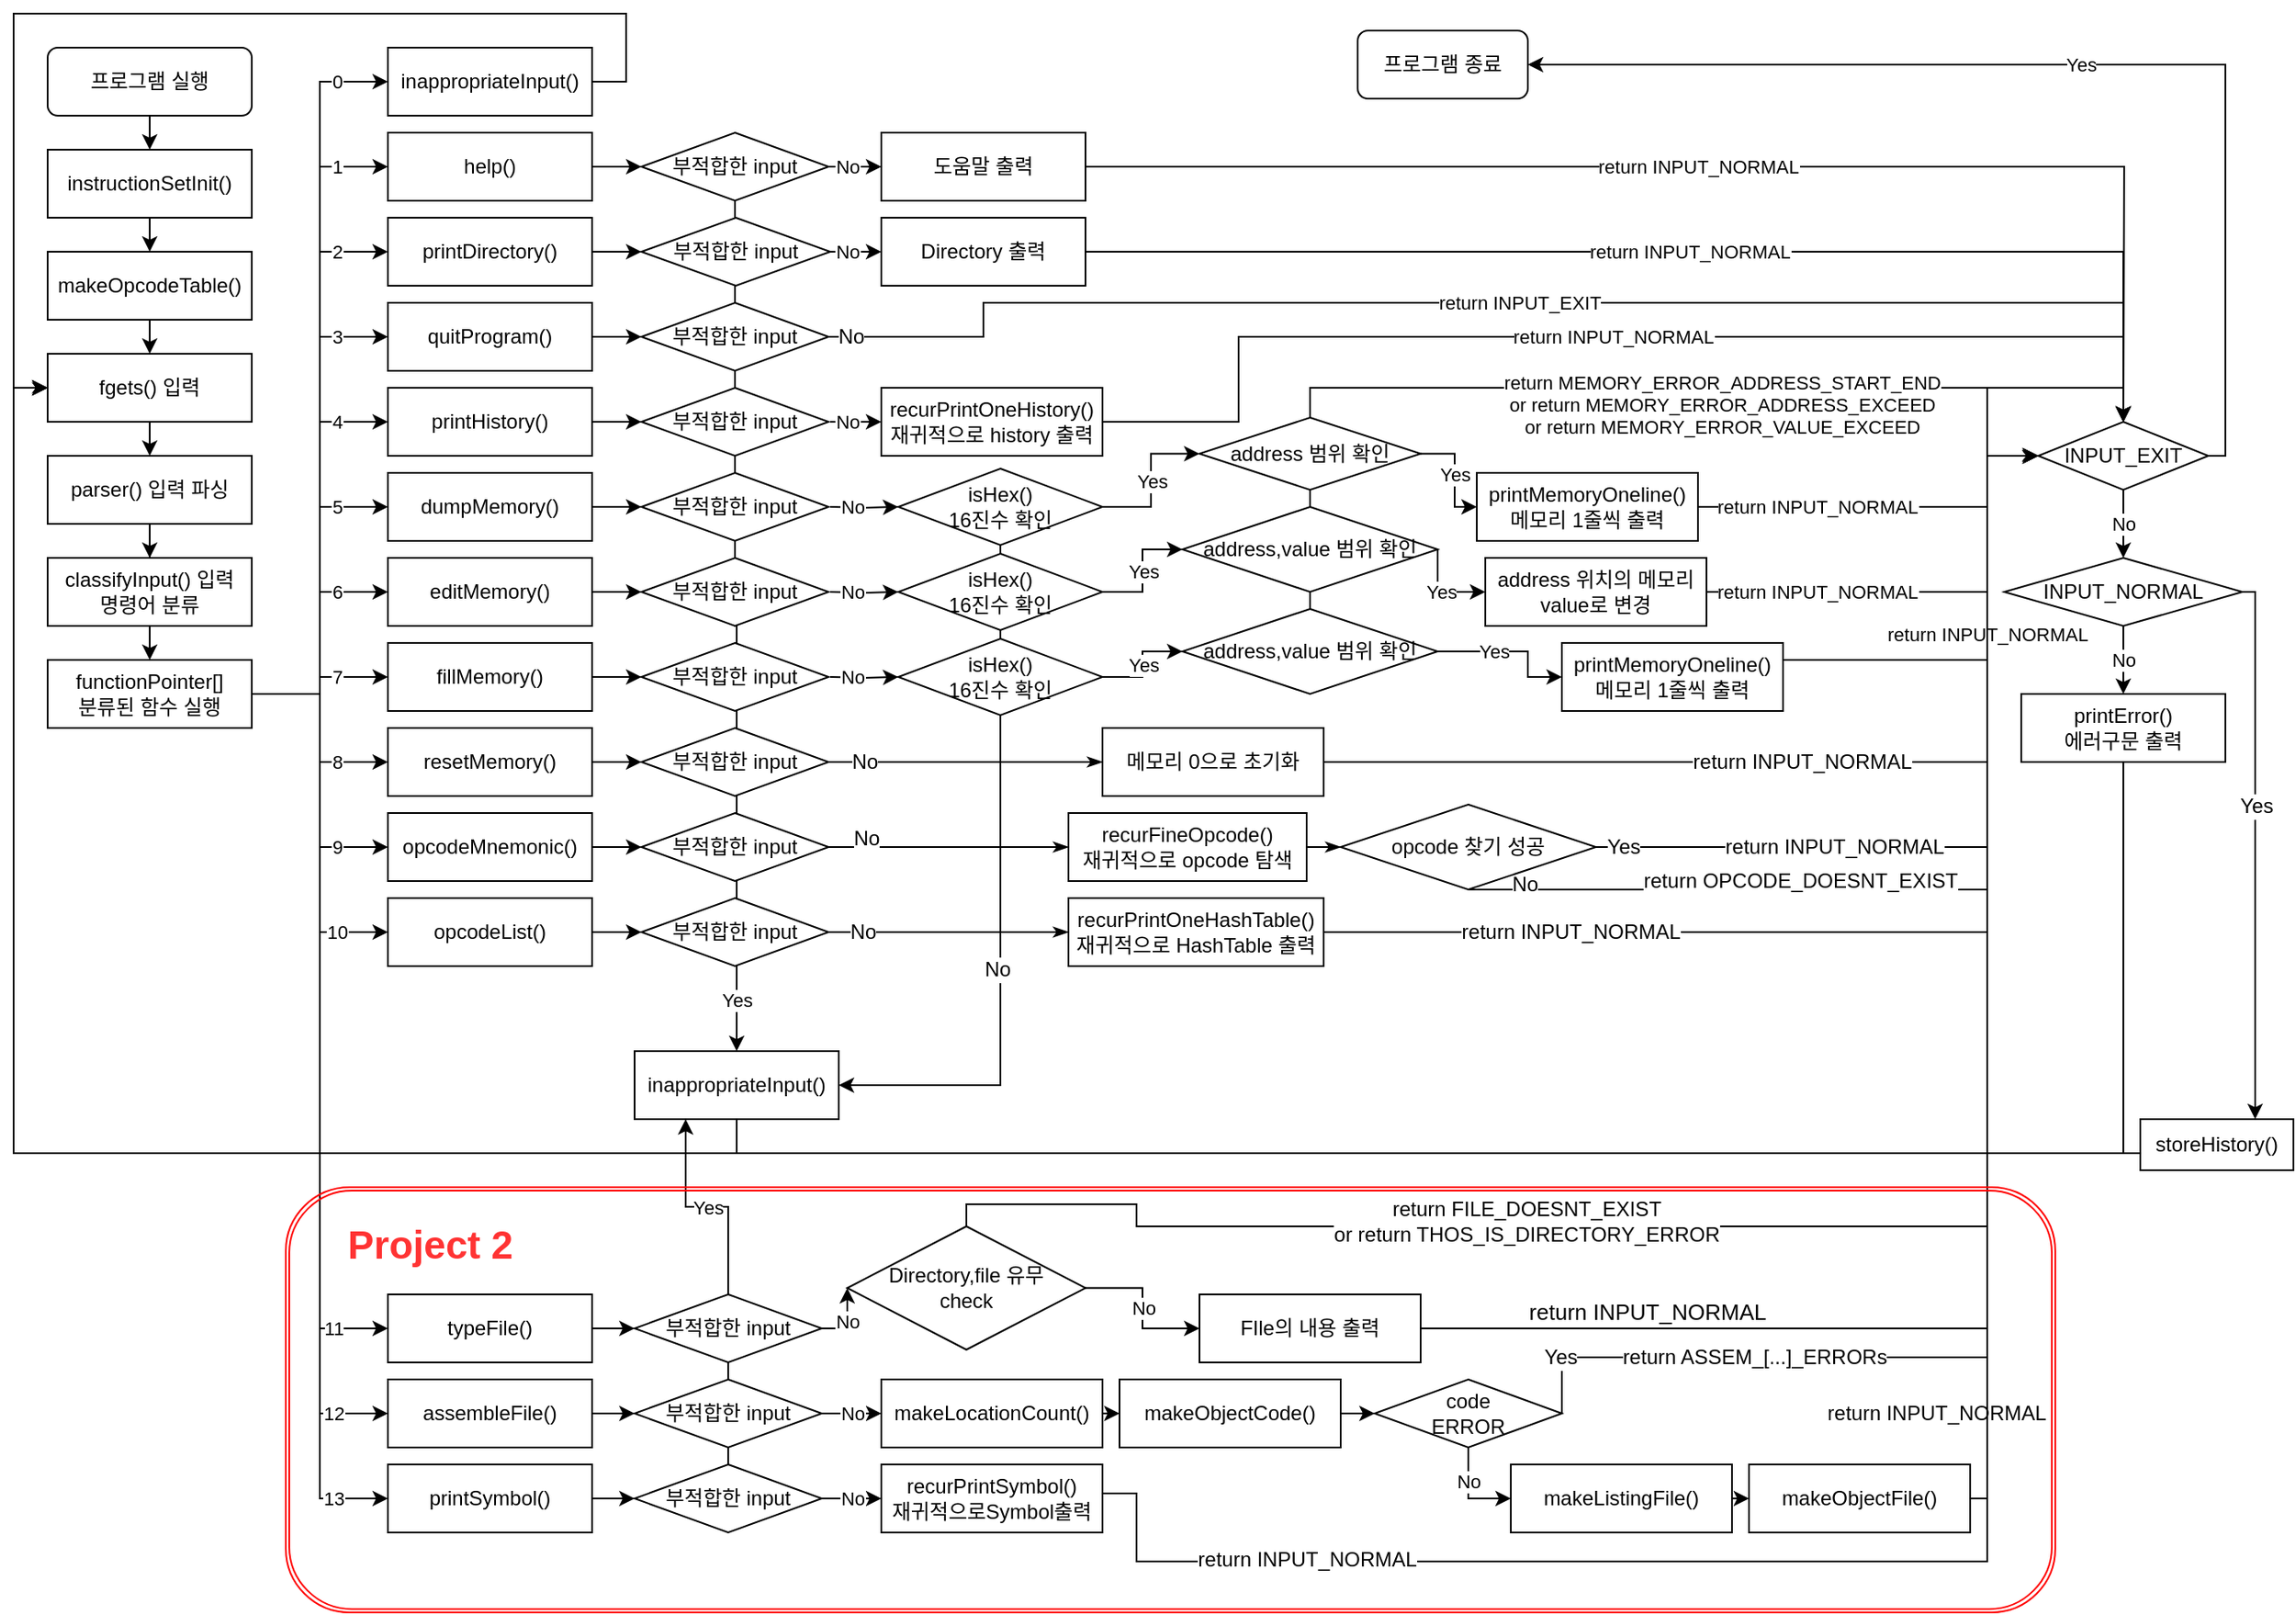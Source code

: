 <mxfile version="12.9.6" type="device"><diagram id="C5RBs43oDa-KdzZeNtuy" name="Page-1"><mxGraphModel dx="1574" dy="857" grid="1" gridSize="10" guides="1" tooltips="1" connect="1" arrows="1" fold="1" page="1" pageScale="1" pageWidth="827" pageHeight="1169" math="0" shadow="0"><root><mxCell id="WIyWlLk6GJQsqaUBKTNV-0"/><mxCell id="WIyWlLk6GJQsqaUBKTNV-1" parent="WIyWlLk6GJQsqaUBKTNV-0"/><mxCell id="2cnU3nlwBXVq7Dtutp9X-15" value="" style="endArrow=none;html=1;exitX=0.5;exitY=0;exitDx=0;exitDy=0;entryX=0.5;entryY=0;entryDx=0;entryDy=0;" edge="1" parent="WIyWlLk6GJQsqaUBKTNV-1" source="2cnU3nlwBXVq7Dtutp9X-9" target="2cnU3nlwBXVq7Dtutp9X-7"><mxGeometry width="50" height="50" relative="1" as="geometry"><mxPoint x="830" y="773" as="sourcePoint"/><mxPoint x="880" y="723" as="targetPoint"/></mxGeometry></mxCell><mxCell id="1No2MlouIpuZTPCVSw3R-3" style="edgeStyle=orthogonalEdgeStyle;rounded=0;orthogonalLoop=1;jettySize=auto;html=1;exitX=0.5;exitY=1;exitDx=0;exitDy=0;entryX=0.5;entryY=0;entryDx=0;entryDy=0;" parent="WIyWlLk6GJQsqaUBKTNV-1" source="WIyWlLk6GJQsqaUBKTNV-3" target="1No2MlouIpuZTPCVSw3R-0" edge="1"><mxGeometry relative="1" as="geometry"/></mxCell><mxCell id="WIyWlLk6GJQsqaUBKTNV-3" value="프로그램 실행" style="rounded=1;whiteSpace=wrap;html=1;fontSize=12;glass=0;strokeWidth=1;shadow=0;" parent="WIyWlLk6GJQsqaUBKTNV-1" vertex="1"><mxGeometry x="160" y="80" width="120" height="40" as="geometry"/></mxCell><mxCell id="1No2MlouIpuZTPCVSw3R-6" style="edgeStyle=orthogonalEdgeStyle;rounded=0;orthogonalLoop=1;jettySize=auto;html=1;exitX=0.5;exitY=1;exitDx=0;exitDy=0;entryX=0.5;entryY=0;entryDx=0;entryDy=0;" parent="WIyWlLk6GJQsqaUBKTNV-1" source="1No2MlouIpuZTPCVSw3R-0" target="1No2MlouIpuZTPCVSw3R-4" edge="1"><mxGeometry relative="1" as="geometry"/></mxCell><mxCell id="1No2MlouIpuZTPCVSw3R-0" value="instructionSetInit()" style="rounded=0;whiteSpace=wrap;html=1;fontSize=12;glass=0;strokeWidth=1;shadow=0;" parent="WIyWlLk6GJQsqaUBKTNV-1" vertex="1"><mxGeometry x="160" y="140" width="120" height="40" as="geometry"/></mxCell><mxCell id="1No2MlouIpuZTPCVSw3R-7" style="edgeStyle=orthogonalEdgeStyle;rounded=0;orthogonalLoop=1;jettySize=auto;html=1;exitX=0.5;exitY=1;exitDx=0;exitDy=0;entryX=0.5;entryY=0;entryDx=0;entryDy=0;" parent="WIyWlLk6GJQsqaUBKTNV-1" source="1No2MlouIpuZTPCVSw3R-4" target="1No2MlouIpuZTPCVSw3R-5" edge="1"><mxGeometry relative="1" as="geometry"/></mxCell><mxCell id="1No2MlouIpuZTPCVSw3R-4" value="makeOpcodeTable()" style="rounded=0;whiteSpace=wrap;html=1;fontSize=12;glass=0;strokeWidth=1;shadow=0;" parent="WIyWlLk6GJQsqaUBKTNV-1" vertex="1"><mxGeometry x="160" y="200" width="120" height="40" as="geometry"/></mxCell><mxCell id="1No2MlouIpuZTPCVSw3R-38" style="edgeStyle=orthogonalEdgeStyle;rounded=0;orthogonalLoop=1;jettySize=auto;html=1;exitX=0.5;exitY=1;exitDx=0;exitDy=0;entryX=0.5;entryY=0;entryDx=0;entryDy=0;" parent="WIyWlLk6GJQsqaUBKTNV-1" source="1No2MlouIpuZTPCVSw3R-5" target="1No2MlouIpuZTPCVSw3R-8" edge="1"><mxGeometry relative="1" as="geometry"/></mxCell><mxCell id="1No2MlouIpuZTPCVSw3R-5" value="fgets() 입력" style="rounded=0;whiteSpace=wrap;html=1;fontSize=12;glass=0;strokeWidth=1;shadow=0;" parent="WIyWlLk6GJQsqaUBKTNV-1" vertex="1"><mxGeometry x="160" y="260" width="120" height="40" as="geometry"/></mxCell><mxCell id="1No2MlouIpuZTPCVSw3R-39" style="edgeStyle=orthogonalEdgeStyle;rounded=0;orthogonalLoop=1;jettySize=auto;html=1;exitX=0.5;exitY=1;exitDx=0;exitDy=0;" parent="WIyWlLk6GJQsqaUBKTNV-1" source="1No2MlouIpuZTPCVSw3R-8" target="1No2MlouIpuZTPCVSw3R-9" edge="1"><mxGeometry relative="1" as="geometry"/></mxCell><mxCell id="1No2MlouIpuZTPCVSw3R-8" value="parser() 입력 파싱" style="rounded=0;whiteSpace=wrap;html=1;fontSize=12;glass=0;strokeWidth=1;shadow=0;" parent="WIyWlLk6GJQsqaUBKTNV-1" vertex="1"><mxGeometry x="160" y="320" width="120" height="40" as="geometry"/></mxCell><mxCell id="1No2MlouIpuZTPCVSw3R-40" style="edgeStyle=orthogonalEdgeStyle;rounded=0;orthogonalLoop=1;jettySize=auto;html=1;exitX=0.5;exitY=1;exitDx=0;exitDy=0;entryX=0.5;entryY=0;entryDx=0;entryDy=0;" parent="WIyWlLk6GJQsqaUBKTNV-1" source="1No2MlouIpuZTPCVSw3R-9" target="1No2MlouIpuZTPCVSw3R-10" edge="1"><mxGeometry relative="1" as="geometry"/></mxCell><mxCell id="1No2MlouIpuZTPCVSw3R-9" value="classifyInput() 입력 &lt;br&gt;명령어 분류" style="rounded=0;whiteSpace=wrap;html=1;fontSize=12;glass=0;strokeWidth=1;shadow=0;" parent="WIyWlLk6GJQsqaUBKTNV-1" vertex="1"><mxGeometry x="160" y="380" width="120" height="40" as="geometry"/></mxCell><mxCell id="1No2MlouIpuZTPCVSw3R-12" style="edgeStyle=orthogonalEdgeStyle;rounded=0;orthogonalLoop=1;jettySize=auto;html=1;exitX=1;exitY=0.5;exitDx=0;exitDy=0;entryX=0;entryY=0.5;entryDx=0;entryDy=0;entryPerimeter=0;" parent="WIyWlLk6GJQsqaUBKTNV-1" source="1No2MlouIpuZTPCVSw3R-10" edge="1"><mxGeometry relative="1" as="geometry"><mxPoint x="280" y="460" as="targetPoint"/></mxGeometry></mxCell><mxCell id="1No2MlouIpuZTPCVSw3R-27" value="0" style="edgeStyle=orthogonalEdgeStyle;rounded=0;orthogonalLoop=1;jettySize=auto;html=1;exitX=1;exitY=0.5;exitDx=0;exitDy=0;entryX=0;entryY=0.5;entryDx=0;entryDy=0;" parent="WIyWlLk6GJQsqaUBKTNV-1" source="1No2MlouIpuZTPCVSw3R-10" target="1No2MlouIpuZTPCVSw3R-14" edge="1"><mxGeometry x="0.864" relative="1" as="geometry"><mxPoint as="offset"/></mxGeometry></mxCell><mxCell id="1No2MlouIpuZTPCVSw3R-28" value="1" style="edgeStyle=orthogonalEdgeStyle;rounded=0;orthogonalLoop=1;jettySize=auto;html=1;exitX=1;exitY=0.5;exitDx=0;exitDy=0;entryX=0;entryY=0.5;entryDx=0;entryDy=0;" parent="WIyWlLk6GJQsqaUBKTNV-1" source="1No2MlouIpuZTPCVSw3R-10" target="1No2MlouIpuZTPCVSw3R-15" edge="1"><mxGeometry x="0.846" relative="1" as="geometry"><mxPoint as="offset"/></mxGeometry></mxCell><mxCell id="1No2MlouIpuZTPCVSw3R-29" value="2" style="edgeStyle=orthogonalEdgeStyle;rounded=0;orthogonalLoop=1;jettySize=auto;html=1;exitX=1;exitY=0.5;exitDx=0;exitDy=0;entryX=0;entryY=0.5;entryDx=0;entryDy=0;" parent="WIyWlLk6GJQsqaUBKTNV-1" source="1No2MlouIpuZTPCVSw3R-10" target="1No2MlouIpuZTPCVSw3R-16" edge="1"><mxGeometry x="0.824" relative="1" as="geometry"><mxPoint as="offset"/></mxGeometry></mxCell><mxCell id="1No2MlouIpuZTPCVSw3R-30" value="3" style="edgeStyle=orthogonalEdgeStyle;rounded=0;orthogonalLoop=1;jettySize=auto;html=1;exitX=1;exitY=0.5;exitDx=0;exitDy=0;entryX=0;entryY=0.5;entryDx=0;entryDy=0;" parent="WIyWlLk6GJQsqaUBKTNV-1" source="1No2MlouIpuZTPCVSw3R-10" target="1No2MlouIpuZTPCVSw3R-17" edge="1"><mxGeometry x="0.793" relative="1" as="geometry"><mxPoint as="offset"/></mxGeometry></mxCell><mxCell id="1No2MlouIpuZTPCVSw3R-31" value="4" style="edgeStyle=orthogonalEdgeStyle;rounded=0;orthogonalLoop=1;jettySize=auto;html=1;exitX=1;exitY=0.5;exitDx=0;exitDy=0;entryX=0;entryY=0.5;entryDx=0;entryDy=0;" parent="WIyWlLk6GJQsqaUBKTNV-1" source="1No2MlouIpuZTPCVSw3R-10" target="1No2MlouIpuZTPCVSw3R-18" edge="1"><mxGeometry x="0.75" relative="1" as="geometry"><mxPoint as="offset"/></mxGeometry></mxCell><mxCell id="1No2MlouIpuZTPCVSw3R-32" value="5" style="edgeStyle=orthogonalEdgeStyle;rounded=0;orthogonalLoop=1;jettySize=auto;html=1;exitX=1;exitY=0.5;exitDx=0;exitDy=0;entryX=0;entryY=0.5;entryDx=0;entryDy=0;" parent="WIyWlLk6GJQsqaUBKTNV-1" source="1No2MlouIpuZTPCVSw3R-10" target="1No2MlouIpuZTPCVSw3R-19" edge="1"><mxGeometry x="0.684" relative="1" as="geometry"><mxPoint as="offset"/></mxGeometry></mxCell><mxCell id="1No2MlouIpuZTPCVSw3R-33" value="6" style="edgeStyle=orthogonalEdgeStyle;rounded=0;orthogonalLoop=1;jettySize=auto;html=1;exitX=1;exitY=0.5;exitDx=0;exitDy=0;entryX=0;entryY=0.5;entryDx=0;entryDy=0;" parent="WIyWlLk6GJQsqaUBKTNV-1" source="1No2MlouIpuZTPCVSw3R-10" target="1No2MlouIpuZTPCVSw3R-20" edge="1"><mxGeometry x="0.571" relative="1" as="geometry"><mxPoint as="offset"/></mxGeometry></mxCell><mxCell id="1No2MlouIpuZTPCVSw3R-34" value="7" style="edgeStyle=orthogonalEdgeStyle;rounded=0;orthogonalLoop=1;jettySize=auto;html=1;exitX=1;exitY=0.5;exitDx=0;exitDy=0;entryX=0;entryY=0.5;entryDx=0;entryDy=0;" parent="WIyWlLk6GJQsqaUBKTNV-1" source="1No2MlouIpuZTPCVSw3R-10" target="1No2MlouIpuZTPCVSw3R-21" edge="1"><mxGeometry x="0.333" relative="1" as="geometry"><mxPoint as="offset"/></mxGeometry></mxCell><mxCell id="1No2MlouIpuZTPCVSw3R-35" value="8" style="edgeStyle=orthogonalEdgeStyle;rounded=0;orthogonalLoop=1;jettySize=auto;html=1;exitX=1;exitY=0.5;exitDx=0;exitDy=0;entryX=0;entryY=0.5;entryDx=0;entryDy=0;" parent="WIyWlLk6GJQsqaUBKTNV-1" source="1No2MlouIpuZTPCVSw3R-10" target="1No2MlouIpuZTPCVSw3R-22" edge="1"><mxGeometry x="0.5" relative="1" as="geometry"><mxPoint as="offset"/></mxGeometry></mxCell><mxCell id="1No2MlouIpuZTPCVSw3R-36" value="9" style="edgeStyle=orthogonalEdgeStyle;rounded=0;orthogonalLoop=1;jettySize=auto;html=1;exitX=1;exitY=0.5;exitDx=0;exitDy=0;entryX=0;entryY=0.5;entryDx=0;entryDy=0;" parent="WIyWlLk6GJQsqaUBKTNV-1" source="1No2MlouIpuZTPCVSw3R-10" target="1No2MlouIpuZTPCVSw3R-23" edge="1"><mxGeometry x="0.647" relative="1" as="geometry"><mxPoint as="offset"/></mxGeometry></mxCell><mxCell id="1No2MlouIpuZTPCVSw3R-37" value="10" style="edgeStyle=orthogonalEdgeStyle;rounded=0;orthogonalLoop=1;jettySize=auto;html=1;exitX=1;exitY=0.5;exitDx=0;exitDy=0;entryX=0;entryY=0.5;entryDx=0;entryDy=0;" parent="WIyWlLk6GJQsqaUBKTNV-1" source="1No2MlouIpuZTPCVSw3R-10" target="1No2MlouIpuZTPCVSw3R-24" edge="1"><mxGeometry x="0.727" relative="1" as="geometry"><mxPoint as="offset"/></mxGeometry></mxCell><mxCell id="1No2MlouIpuZTPCVSw3R-41" style="edgeStyle=orthogonalEdgeStyle;rounded=0;orthogonalLoop=1;jettySize=auto;html=1;exitX=1;exitY=0.5;exitDx=0;exitDy=0;" parent="WIyWlLk6GJQsqaUBKTNV-1" source="1No2MlouIpuZTPCVSw3R-10" edge="1"><mxGeometry relative="1" as="geometry"><mxPoint x="280" y="460" as="targetPoint"/></mxGeometry></mxCell><mxCell id="2cnU3nlwBXVq7Dtutp9X-4" value="11" style="edgeStyle=orthogonalEdgeStyle;rounded=0;orthogonalLoop=1;jettySize=auto;html=1;exitX=1;exitY=0.5;exitDx=0;exitDy=0;entryX=0;entryY=0.5;entryDx=0;entryDy=0;" edge="1" parent="WIyWlLk6GJQsqaUBKTNV-1" source="1No2MlouIpuZTPCVSw3R-10" target="2cnU3nlwBXVq7Dtutp9X-0"><mxGeometry x="0.857" relative="1" as="geometry"><mxPoint as="offset"/></mxGeometry></mxCell><mxCell id="2cnU3nlwBXVq7Dtutp9X-5" value="12" style="edgeStyle=orthogonalEdgeStyle;rounded=0;orthogonalLoop=1;jettySize=auto;html=1;exitX=1;exitY=0.5;exitDx=0;exitDy=0;entryX=0;entryY=0.5;entryDx=0;entryDy=0;" edge="1" parent="WIyWlLk6GJQsqaUBKTNV-1" source="1No2MlouIpuZTPCVSw3R-10" target="2cnU3nlwBXVq7Dtutp9X-1"><mxGeometry x="0.872" relative="1" as="geometry"><mxPoint as="offset"/></mxGeometry></mxCell><mxCell id="2cnU3nlwBXVq7Dtutp9X-6" value="13" style="edgeStyle=orthogonalEdgeStyle;rounded=0;orthogonalLoop=1;jettySize=auto;html=1;exitX=1;exitY=0.5;exitDx=0;exitDy=0;entryX=0;entryY=0.5;entryDx=0;entryDy=0;" edge="1" parent="WIyWlLk6GJQsqaUBKTNV-1" source="1No2MlouIpuZTPCVSw3R-10" target="2cnU3nlwBXVq7Dtutp9X-2"><mxGeometry x="0.885" relative="1" as="geometry"><mxPoint as="offset"/></mxGeometry></mxCell><mxCell id="1No2MlouIpuZTPCVSw3R-10" value="functionPointer[] &lt;br&gt;분류된 함수 실행" style="rounded=0;whiteSpace=wrap;html=1;fontSize=12;glass=0;strokeWidth=1;shadow=0;" parent="WIyWlLk6GJQsqaUBKTNV-1" vertex="1"><mxGeometry x="160" y="440" width="120" height="40" as="geometry"/></mxCell><mxCell id="1No2MlouIpuZTPCVSw3R-62" style="edgeStyle=orthogonalEdgeStyle;rounded=0;orthogonalLoop=1;jettySize=auto;html=1;exitX=1;exitY=0.5;exitDx=0;exitDy=0;entryX=0;entryY=0.5;entryDx=0;entryDy=0;" parent="WIyWlLk6GJQsqaUBKTNV-1" source="1No2MlouIpuZTPCVSw3R-14" target="1No2MlouIpuZTPCVSw3R-5" edge="1"><mxGeometry relative="1" as="geometry"><mxPoint x="509" y="100" as="targetPoint"/><Array as="points"><mxPoint x="500" y="100"/><mxPoint x="500" y="60"/><mxPoint x="140" y="60"/><mxPoint x="140" y="280"/></Array></mxGeometry></mxCell><mxCell id="1No2MlouIpuZTPCVSw3R-14" value="inappropriateInput()" style="rounded=0;whiteSpace=wrap;html=1;fontSize=12;glass=0;strokeWidth=1;shadow=0;fillColor=#ffffff;" parent="WIyWlLk6GJQsqaUBKTNV-1" vertex="1"><mxGeometry x="360" y="80" width="120" height="40" as="geometry"/></mxCell><mxCell id="1No2MlouIpuZTPCVSw3R-61" style="edgeStyle=orthogonalEdgeStyle;rounded=0;orthogonalLoop=1;jettySize=auto;html=1;exitX=1;exitY=0.5;exitDx=0;exitDy=0;entryX=0;entryY=0.5;entryDx=0;entryDy=0;" parent="WIyWlLk6GJQsqaUBKTNV-1" source="1No2MlouIpuZTPCVSw3R-15" target="1No2MlouIpuZTPCVSw3R-43" edge="1"><mxGeometry relative="1" as="geometry"/></mxCell><mxCell id="1No2MlouIpuZTPCVSw3R-15" value="help()" style="rounded=0;whiteSpace=wrap;html=1;fontSize=12;glass=0;strokeWidth=1;shadow=0;" parent="WIyWlLk6GJQsqaUBKTNV-1" vertex="1"><mxGeometry x="360" y="130" width="120" height="40" as="geometry"/></mxCell><mxCell id="1No2MlouIpuZTPCVSw3R-60" style="edgeStyle=orthogonalEdgeStyle;rounded=0;orthogonalLoop=1;jettySize=auto;html=1;exitX=1;exitY=0.5;exitDx=0;exitDy=0;entryX=0;entryY=0.5;entryDx=0;entryDy=0;" parent="WIyWlLk6GJQsqaUBKTNV-1" source="1No2MlouIpuZTPCVSw3R-16" target="1No2MlouIpuZTPCVSw3R-44" edge="1"><mxGeometry relative="1" as="geometry"/></mxCell><mxCell id="1No2MlouIpuZTPCVSw3R-16" value="printDirectory()" style="rounded=0;whiteSpace=wrap;html=1;fontSize=12;glass=0;strokeWidth=1;shadow=0;" parent="WIyWlLk6GJQsqaUBKTNV-1" vertex="1"><mxGeometry x="360" y="180" width="120" height="40" as="geometry"/></mxCell><mxCell id="1No2MlouIpuZTPCVSw3R-59" style="edgeStyle=orthogonalEdgeStyle;rounded=0;orthogonalLoop=1;jettySize=auto;html=1;exitX=1;exitY=0.5;exitDx=0;exitDy=0;entryX=0;entryY=0.5;entryDx=0;entryDy=0;" parent="WIyWlLk6GJQsqaUBKTNV-1" source="1No2MlouIpuZTPCVSw3R-17" target="1No2MlouIpuZTPCVSw3R-45" edge="1"><mxGeometry relative="1" as="geometry"/></mxCell><mxCell id="1No2MlouIpuZTPCVSw3R-17" value="quitProgram()" style="rounded=0;whiteSpace=wrap;html=1;fontSize=12;glass=0;strokeWidth=1;shadow=0;" parent="WIyWlLk6GJQsqaUBKTNV-1" vertex="1"><mxGeometry x="360" y="230" width="120" height="40" as="geometry"/></mxCell><mxCell id="1No2MlouIpuZTPCVSw3R-63" style="edgeStyle=orthogonalEdgeStyle;rounded=0;orthogonalLoop=1;jettySize=auto;html=1;exitX=1;exitY=0.5;exitDx=0;exitDy=0;entryX=0;entryY=0.5;entryDx=0;entryDy=0;" parent="WIyWlLk6GJQsqaUBKTNV-1" source="1No2MlouIpuZTPCVSw3R-18" target="1No2MlouIpuZTPCVSw3R-46" edge="1"><mxGeometry relative="1" as="geometry"/></mxCell><mxCell id="1No2MlouIpuZTPCVSw3R-18" value="printHistory()" style="rounded=0;whiteSpace=wrap;html=1;fontSize=12;glass=0;strokeWidth=1;shadow=0;" parent="WIyWlLk6GJQsqaUBKTNV-1" vertex="1"><mxGeometry x="360" y="280" width="120" height="40" as="geometry"/></mxCell><mxCell id="1No2MlouIpuZTPCVSw3R-64" style="edgeStyle=orthogonalEdgeStyle;rounded=0;orthogonalLoop=1;jettySize=auto;html=1;exitX=1;exitY=0.5;exitDx=0;exitDy=0;entryX=0;entryY=0.5;entryDx=0;entryDy=0;" parent="WIyWlLk6GJQsqaUBKTNV-1" source="1No2MlouIpuZTPCVSw3R-19" target="1No2MlouIpuZTPCVSw3R-47" edge="1"><mxGeometry relative="1" as="geometry"/></mxCell><mxCell id="1No2MlouIpuZTPCVSw3R-19" value="dumpMemory()" style="rounded=0;whiteSpace=wrap;html=1;fontSize=12;glass=0;strokeWidth=1;shadow=0;" parent="WIyWlLk6GJQsqaUBKTNV-1" vertex="1"><mxGeometry x="360" y="330" width="120" height="40" as="geometry"/></mxCell><mxCell id="1No2MlouIpuZTPCVSw3R-65" style="edgeStyle=orthogonalEdgeStyle;rounded=0;orthogonalLoop=1;jettySize=auto;html=1;exitX=1;exitY=0.5;exitDx=0;exitDy=0;" parent="WIyWlLk6GJQsqaUBKTNV-1" source="1No2MlouIpuZTPCVSw3R-20" target="1No2MlouIpuZTPCVSw3R-48" edge="1"><mxGeometry relative="1" as="geometry"/></mxCell><mxCell id="1No2MlouIpuZTPCVSw3R-20" value="editMemory()" style="rounded=0;whiteSpace=wrap;html=1;fontSize=12;glass=0;strokeWidth=1;shadow=0;" parent="WIyWlLk6GJQsqaUBKTNV-1" vertex="1"><mxGeometry x="360" y="380" width="120" height="40" as="geometry"/></mxCell><mxCell id="1No2MlouIpuZTPCVSw3R-66" style="edgeStyle=orthogonalEdgeStyle;rounded=0;orthogonalLoop=1;jettySize=auto;html=1;exitX=1;exitY=0.5;exitDx=0;exitDy=0;entryX=0;entryY=0.5;entryDx=0;entryDy=0;" parent="WIyWlLk6GJQsqaUBKTNV-1" source="1No2MlouIpuZTPCVSw3R-21" target="1No2MlouIpuZTPCVSw3R-49" edge="1"><mxGeometry relative="1" as="geometry"/></mxCell><mxCell id="1No2MlouIpuZTPCVSw3R-21" value="fillMemory()" style="rounded=0;whiteSpace=wrap;html=1;fontSize=12;glass=0;strokeWidth=1;shadow=0;" parent="WIyWlLk6GJQsqaUBKTNV-1" vertex="1"><mxGeometry x="360" y="430" width="120" height="40" as="geometry"/></mxCell><mxCell id="1No2MlouIpuZTPCVSw3R-67" style="edgeStyle=orthogonalEdgeStyle;rounded=0;orthogonalLoop=1;jettySize=auto;html=1;exitX=1;exitY=0.5;exitDx=0;exitDy=0;" parent="WIyWlLk6GJQsqaUBKTNV-1" source="1No2MlouIpuZTPCVSw3R-22" target="1No2MlouIpuZTPCVSw3R-50" edge="1"><mxGeometry relative="1" as="geometry"/></mxCell><mxCell id="1No2MlouIpuZTPCVSw3R-22" value="resetMemory()" style="rounded=0;whiteSpace=wrap;html=1;fontSize=12;glass=0;strokeWidth=1;shadow=0;" parent="WIyWlLk6GJQsqaUBKTNV-1" vertex="1"><mxGeometry x="360" y="480" width="120" height="40" as="geometry"/></mxCell><mxCell id="1No2MlouIpuZTPCVSw3R-68" style="edgeStyle=orthogonalEdgeStyle;rounded=0;orthogonalLoop=1;jettySize=auto;html=1;exitX=1;exitY=0.5;exitDx=0;exitDy=0;" parent="WIyWlLk6GJQsqaUBKTNV-1" source="1No2MlouIpuZTPCVSw3R-23" target="1No2MlouIpuZTPCVSw3R-51" edge="1"><mxGeometry relative="1" as="geometry"/></mxCell><mxCell id="1No2MlouIpuZTPCVSw3R-23" value="opcodeMnemonic()" style="rounded=0;whiteSpace=wrap;html=1;fontSize=12;glass=0;strokeWidth=1;shadow=0;" parent="WIyWlLk6GJQsqaUBKTNV-1" vertex="1"><mxGeometry x="360" y="530" width="120" height="40" as="geometry"/></mxCell><mxCell id="1No2MlouIpuZTPCVSw3R-69" style="edgeStyle=orthogonalEdgeStyle;rounded=0;orthogonalLoop=1;jettySize=auto;html=1;exitX=1;exitY=0.5;exitDx=0;exitDy=0;entryX=0;entryY=0.5;entryDx=0;entryDy=0;" parent="WIyWlLk6GJQsqaUBKTNV-1" source="1No2MlouIpuZTPCVSw3R-24" target="1No2MlouIpuZTPCVSw3R-52" edge="1"><mxGeometry relative="1" as="geometry"/></mxCell><mxCell id="1No2MlouIpuZTPCVSw3R-24" value="opcodeList()" style="rounded=0;whiteSpace=wrap;html=1;fontSize=12;glass=0;strokeWidth=1;shadow=0;" parent="WIyWlLk6GJQsqaUBKTNV-1" vertex="1"><mxGeometry x="360" y="580" width="120" height="40" as="geometry"/></mxCell><mxCell id="1No2MlouIpuZTPCVSw3R-91" value="No" style="edgeStyle=orthogonalEdgeStyle;rounded=0;orthogonalLoop=1;jettySize=auto;html=1;exitX=1;exitY=0.5;exitDx=0;exitDy=0;entryX=0;entryY=0.5;entryDx=0;entryDy=0;" parent="WIyWlLk6GJQsqaUBKTNV-1" source="1No2MlouIpuZTPCVSw3R-43" target="1No2MlouIpuZTPCVSw3R-88" edge="1"><mxGeometry x="-0.333" relative="1" as="geometry"><mxPoint as="offset"/></mxGeometry></mxCell><mxCell id="1No2MlouIpuZTPCVSw3R-106" value="Yes" style="edgeStyle=orthogonalEdgeStyle;rounded=0;orthogonalLoop=1;jettySize=auto;html=1;exitX=0.5;exitY=1;exitDx=0;exitDy=0;entryX=0.5;entryY=0;entryDx=0;entryDy=0;" parent="WIyWlLk6GJQsqaUBKTNV-1" source="1No2MlouIpuZTPCVSw3R-43" target="1No2MlouIpuZTPCVSw3R-56" edge="1"><mxGeometry x="0.88" relative="1" as="geometry"><mxPoint as="offset"/></mxGeometry></mxCell><mxCell id="1No2MlouIpuZTPCVSw3R-43" value="부적합한 input" style="rhombus;whiteSpace=wrap;html=1;" parent="WIyWlLk6GJQsqaUBKTNV-1" vertex="1"><mxGeometry x="509" y="130" width="110" height="40" as="geometry"/></mxCell><mxCell id="1No2MlouIpuZTPCVSw3R-104" value="No" style="edgeStyle=orthogonalEdgeStyle;rounded=0;orthogonalLoop=1;jettySize=auto;html=1;exitX=1;exitY=0.5;exitDx=0;exitDy=0;entryX=0;entryY=0.5;entryDx=0;entryDy=0;" parent="WIyWlLk6GJQsqaUBKTNV-1" source="1No2MlouIpuZTPCVSw3R-44" target="1No2MlouIpuZTPCVSw3R-102" edge="1"><mxGeometry x="-0.333" relative="1" as="geometry"><mxPoint as="offset"/></mxGeometry></mxCell><mxCell id="1No2MlouIpuZTPCVSw3R-44" value="부적합한 input" style="rhombus;whiteSpace=wrap;html=1;" parent="WIyWlLk6GJQsqaUBKTNV-1" vertex="1"><mxGeometry x="509" y="180" width="111" height="40" as="geometry"/></mxCell><mxCell id="1No2MlouIpuZTPCVSw3R-70" value="return INPUT_EXIT" style="edgeStyle=orthogonalEdgeStyle;rounded=0;orthogonalLoop=1;jettySize=auto;html=1;exitX=1;exitY=0.5;exitDx=0;exitDy=0;entryX=0.5;entryY=0;entryDx=0;entryDy=0;" parent="WIyWlLk6GJQsqaUBKTNV-1" source="1No2MlouIpuZTPCVSw3R-45" target="1No2MlouIpuZTPCVSw3R-73" edge="1"><mxGeometry relative="1" as="geometry"><mxPoint x="1100" y="250" as="targetPoint"/><Array as="points"><mxPoint x="710" y="250"/><mxPoint x="710" y="230"/><mxPoint x="1380" y="230"/></Array></mxGeometry></mxCell><mxCell id="1No2MlouIpuZTPCVSw3R-123" value="No" style="text;html=1;align=center;verticalAlign=middle;resizable=0;points=[];labelBackgroundColor=#ffffff;" parent="1No2MlouIpuZTPCVSw3R-70" vertex="1" connectable="0"><mxGeometry x="-0.935" relative="1" as="geometry"><mxPoint x="-14.88" as="offset"/></mxGeometry></mxCell><mxCell id="1No2MlouIpuZTPCVSw3R-45" value="부적합한 input" style="rhombus;whiteSpace=wrap;html=1;" parent="WIyWlLk6GJQsqaUBKTNV-1" vertex="1"><mxGeometry x="509" y="230" width="110" height="40" as="geometry"/></mxCell><mxCell id="1No2MlouIpuZTPCVSw3R-46" value="부적합한 input" style="rhombus;whiteSpace=wrap;html=1;" parent="WIyWlLk6GJQsqaUBKTNV-1" vertex="1"><mxGeometry x="509" y="280" width="110" height="40" as="geometry"/></mxCell><mxCell id="1No2MlouIpuZTPCVSw3R-47" value="부적합한 input" style="rhombus;whiteSpace=wrap;html=1;" parent="WIyWlLk6GJQsqaUBKTNV-1" vertex="1"><mxGeometry x="509" y="330" width="110" height="40" as="geometry"/></mxCell><mxCell id="1No2MlouIpuZTPCVSw3R-48" value="부적합한 input" style="rhombus;whiteSpace=wrap;html=1;" parent="WIyWlLk6GJQsqaUBKTNV-1" vertex="1"><mxGeometry x="509" y="380" width="110" height="40" as="geometry"/></mxCell><mxCell id="1No2MlouIpuZTPCVSw3R-49" value="부적합한 input" style="rhombus;whiteSpace=wrap;html=1;" parent="WIyWlLk6GJQsqaUBKTNV-1" vertex="1"><mxGeometry x="509" y="430" width="110" height="40" as="geometry"/></mxCell><mxCell id="1No2MlouIpuZTPCVSw3R-157" style="edgeStyle=none;rounded=0;orthogonalLoop=1;jettySize=auto;html=1;exitX=1;exitY=0.5;exitDx=0;exitDy=0;entryX=0;entryY=0.5;entryDx=0;entryDy=0;startArrow=none;startFill=0;endArrow=classicThin;endFill=1;strokeColor=#000000;" parent="WIyWlLk6GJQsqaUBKTNV-1" source="1No2MlouIpuZTPCVSw3R-50" target="1No2MlouIpuZTPCVSw3R-156" edge="1"><mxGeometry relative="1" as="geometry"/></mxCell><mxCell id="1No2MlouIpuZTPCVSw3R-162" value="No" style="text;html=1;align=center;verticalAlign=middle;resizable=0;points=[];labelBackgroundColor=#ffffff;" parent="1No2MlouIpuZTPCVSw3R-157" vertex="1" connectable="0"><mxGeometry x="-0.589" y="-2" relative="1" as="geometry"><mxPoint x="-11.94" y="-2" as="offset"/></mxGeometry></mxCell><mxCell id="1No2MlouIpuZTPCVSw3R-50" value="부적합한 input" style="rhombus;whiteSpace=wrap;html=1;" parent="WIyWlLk6GJQsqaUBKTNV-1" vertex="1"><mxGeometry x="509" y="480" width="110" height="40" as="geometry"/></mxCell><mxCell id="1No2MlouIpuZTPCVSw3R-164" style="edgeStyle=none;rounded=0;orthogonalLoop=1;jettySize=auto;html=1;exitX=1;exitY=0.5;exitDx=0;exitDy=0;entryX=0;entryY=0.5;entryDx=0;entryDy=0;startArrow=none;startFill=0;endArrow=classicThin;endFill=1;strokeColor=#000000;" parent="WIyWlLk6GJQsqaUBKTNV-1" source="1No2MlouIpuZTPCVSw3R-51" target="1No2MlouIpuZTPCVSw3R-163" edge="1"><mxGeometry relative="1" as="geometry"/></mxCell><mxCell id="1No2MlouIpuZTPCVSw3R-165" value="No" style="text;html=1;align=center;verticalAlign=middle;resizable=0;points=[];labelBackgroundColor=#ffffff;" parent="1No2MlouIpuZTPCVSw3R-164" vertex="1" connectable="0"><mxGeometry x="-0.28" y="-2" relative="1" as="geometry"><mxPoint x="-29.59" y="-7" as="offset"/></mxGeometry></mxCell><mxCell id="1No2MlouIpuZTPCVSw3R-51" value="부적합한 input" style="rhombus;whiteSpace=wrap;html=1;" parent="WIyWlLk6GJQsqaUBKTNV-1" vertex="1"><mxGeometry x="509" y="530" width="110" height="40" as="geometry"/></mxCell><mxCell id="1No2MlouIpuZTPCVSw3R-177" style="edgeStyle=none;rounded=0;orthogonalLoop=1;jettySize=auto;html=1;exitX=1;exitY=0.5;exitDx=0;exitDy=0;startArrow=none;startFill=0;endArrow=classicThin;endFill=1;strokeColor=#000000;" parent="WIyWlLk6GJQsqaUBKTNV-1" source="1No2MlouIpuZTPCVSw3R-52" target="1No2MlouIpuZTPCVSw3R-176" edge="1"><mxGeometry relative="1" as="geometry"/></mxCell><mxCell id="1No2MlouIpuZTPCVSw3R-178" value="No" style="text;html=1;align=center;verticalAlign=middle;resizable=0;points=[];labelBackgroundColor=#ffffff;" parent="1No2MlouIpuZTPCVSw3R-177" vertex="1" connectable="0"><mxGeometry x="-0.714" relative="1" as="geometry"><mxPoint as="offset"/></mxGeometry></mxCell><mxCell id="1No2MlouIpuZTPCVSw3R-52" value="부적합한 input" style="rhombus;whiteSpace=wrap;html=1;" parent="WIyWlLk6GJQsqaUBKTNV-1" vertex="1"><mxGeometry x="509" y="580" width="110" height="40" as="geometry"/></mxCell><mxCell id="1No2MlouIpuZTPCVSw3R-181" style="edgeStyle=none;rounded=0;orthogonalLoop=1;jettySize=auto;html=1;exitX=0.5;exitY=1;exitDx=0;exitDy=0;entryX=0;entryY=0.5;entryDx=0;entryDy=0;startArrow=none;startFill=0;endArrow=classicThin;endFill=1;strokeColor=#000000;" parent="WIyWlLk6GJQsqaUBKTNV-1" source="1No2MlouIpuZTPCVSw3R-56" target="1No2MlouIpuZTPCVSw3R-5" edge="1"><mxGeometry relative="1" as="geometry"><Array as="points"><mxPoint x="565" y="730"/><mxPoint x="140" y="730"/><mxPoint x="140" y="280"/></Array></mxGeometry></mxCell><mxCell id="1No2MlouIpuZTPCVSw3R-56" value="inappropriateInput()" style="rounded=0;whiteSpace=wrap;html=1;fontSize=12;glass=0;strokeWidth=1;shadow=0;" parent="WIyWlLk6GJQsqaUBKTNV-1" vertex="1"><mxGeometry x="505" y="670" width="120" height="40" as="geometry"/></mxCell><mxCell id="1No2MlouIpuZTPCVSw3R-75" value="No" style="edgeStyle=orthogonalEdgeStyle;rounded=0;orthogonalLoop=1;jettySize=auto;html=1;exitX=0.5;exitY=1;exitDx=0;exitDy=0;entryX=0.5;entryY=0;entryDx=0;entryDy=0;" parent="WIyWlLk6GJQsqaUBKTNV-1" source="1No2MlouIpuZTPCVSw3R-73" target="1No2MlouIpuZTPCVSw3R-74" edge="1"><mxGeometry relative="1" as="geometry"/></mxCell><mxCell id="1No2MlouIpuZTPCVSw3R-81" value="Yes" style="edgeStyle=orthogonalEdgeStyle;rounded=0;orthogonalLoop=1;jettySize=auto;html=1;exitX=1;exitY=0.5;exitDx=0;exitDy=0;entryX=1;entryY=0.5;entryDx=0;entryDy=0;" parent="WIyWlLk6GJQsqaUBKTNV-1" source="1No2MlouIpuZTPCVSw3R-73" target="1No2MlouIpuZTPCVSw3R-80" edge="1"><mxGeometry relative="1" as="geometry"><Array as="points"><mxPoint x="1440" y="320"/><mxPoint x="1440" y="90"/></Array></mxGeometry></mxCell><mxCell id="1No2MlouIpuZTPCVSw3R-73" value="INPUT_EXIT" style="rhombus;whiteSpace=wrap;html=1;" parent="WIyWlLk6GJQsqaUBKTNV-1" vertex="1"><mxGeometry x="1330" y="300" width="100" height="40" as="geometry"/></mxCell><mxCell id="1No2MlouIpuZTPCVSw3R-78" value="No" style="edgeStyle=orthogonalEdgeStyle;rounded=0;orthogonalLoop=1;jettySize=auto;html=1;exitX=0.5;exitY=1;exitDx=0;exitDy=0;entryX=0.5;entryY=0;entryDx=0;entryDy=0;" parent="WIyWlLk6GJQsqaUBKTNV-1" source="1No2MlouIpuZTPCVSw3R-74" target="1No2MlouIpuZTPCVSw3R-77" edge="1"><mxGeometry relative="1" as="geometry"/></mxCell><mxCell id="1No2MlouIpuZTPCVSw3R-79" value="&lt;br&gt;" style="edgeStyle=orthogonalEdgeStyle;rounded=0;orthogonalLoop=1;jettySize=auto;html=1;exitX=0.5;exitY=1;exitDx=0;exitDy=0;entryX=0;entryY=0.5;entryDx=0;entryDy=0;" parent="WIyWlLk6GJQsqaUBKTNV-1" source="1No2MlouIpuZTPCVSw3R-84" target="1No2MlouIpuZTPCVSw3R-5" edge="1"><mxGeometry x="-0.944" relative="1" as="geometry"><Array as="points"><mxPoint x="1470" y="730"/><mxPoint x="140" y="730"/><mxPoint x="140" y="280"/></Array><mxPoint as="offset"/></mxGeometry></mxCell><mxCell id="1No2MlouIpuZTPCVSw3R-86" style="edgeStyle=orthogonalEdgeStyle;rounded=0;orthogonalLoop=1;jettySize=auto;html=1;exitX=1;exitY=0.5;exitDx=0;exitDy=0;entryX=0.75;entryY=0;entryDx=0;entryDy=0;" parent="WIyWlLk6GJQsqaUBKTNV-1" source="1No2MlouIpuZTPCVSw3R-74" target="1No2MlouIpuZTPCVSw3R-84" edge="1"><mxGeometry relative="1" as="geometry"><mxPoint x="1490" y="630" as="targetPoint"/><Array as="points"><mxPoint x="1458" y="400"/></Array></mxGeometry></mxCell><mxCell id="1No2MlouIpuZTPCVSw3R-87" value="Yes" style="text;html=1;align=center;verticalAlign=middle;resizable=0;points=[];labelBackgroundColor=#ffffff;" parent="1No2MlouIpuZTPCVSw3R-86" vertex="1" connectable="0"><mxGeometry x="-0.046" y="-1" relative="1" as="geometry"><mxPoint x="1" y="-18.33" as="offset"/></mxGeometry></mxCell><mxCell id="1No2MlouIpuZTPCVSw3R-74" value="INPUT_NORMAL" style="rhombus;whiteSpace=wrap;html=1;direction=east;" parent="WIyWlLk6GJQsqaUBKTNV-1" vertex="1"><mxGeometry x="1310" y="380" width="140" height="40" as="geometry"/></mxCell><mxCell id="1No2MlouIpuZTPCVSw3R-82" style="edgeStyle=orthogonalEdgeStyle;rounded=0;orthogonalLoop=1;jettySize=auto;html=1;exitX=0.5;exitY=1;exitDx=0;exitDy=0;entryX=0;entryY=0.5;entryDx=0;entryDy=0;" parent="WIyWlLk6GJQsqaUBKTNV-1" source="1No2MlouIpuZTPCVSw3R-77" target="1No2MlouIpuZTPCVSw3R-5" edge="1"><mxGeometry relative="1" as="geometry"><Array as="points"><mxPoint x="1380" y="730"/><mxPoint x="140" y="730"/><mxPoint x="140" y="280"/></Array></mxGeometry></mxCell><mxCell id="1No2MlouIpuZTPCVSw3R-77" value="printError()&lt;br&gt;에러구문 출력" style="rounded=0;whiteSpace=wrap;html=1;fontSize=12;glass=0;strokeWidth=1;shadow=0;" parent="WIyWlLk6GJQsqaUBKTNV-1" vertex="1"><mxGeometry x="1320" y="460" width="120" height="40" as="geometry"/></mxCell><mxCell id="1No2MlouIpuZTPCVSw3R-80" value="프로그램 종료" style="rounded=1;whiteSpace=wrap;html=1;fillColor=#ffffff;" parent="WIyWlLk6GJQsqaUBKTNV-1" vertex="1"><mxGeometry x="930" y="70" width="100" height="40" as="geometry"/></mxCell><mxCell id="1No2MlouIpuZTPCVSw3R-84" value="storeHistory()" style="rounded=0;whiteSpace=wrap;html=1;fillColor=#ffffff;" parent="WIyWlLk6GJQsqaUBKTNV-1" vertex="1"><mxGeometry x="1390" y="710" width="90" height="30" as="geometry"/></mxCell><mxCell id="1No2MlouIpuZTPCVSw3R-88" value="도움말 출력" style="rounded=0;whiteSpace=wrap;html=1;fontSize=12;glass=0;strokeWidth=1;shadow=0;" parent="WIyWlLk6GJQsqaUBKTNV-1" vertex="1"><mxGeometry x="650" y="130" width="120" height="40" as="geometry"/></mxCell><mxCell id="1No2MlouIpuZTPCVSw3R-101" value="return INPUT_NORMAL" style="edgeStyle=orthogonalEdgeStyle;rounded=0;orthogonalLoop=1;jettySize=auto;html=1;exitX=1;exitY=0.5;exitDx=0;exitDy=0;entryX=0.5;entryY=0;entryDx=0;entryDy=0;" parent="WIyWlLk6GJQsqaUBKTNV-1" source="1No2MlouIpuZTPCVSw3R-102" target="1No2MlouIpuZTPCVSw3R-73" edge="1"><mxGeometry relative="1" as="geometry"><mxPoint x="790" y="200" as="targetPoint"/></mxGeometry></mxCell><mxCell id="1No2MlouIpuZTPCVSw3R-102" value="Directory 출력" style="rounded=0;whiteSpace=wrap;html=1;fontSize=12;glass=0;strokeWidth=1;shadow=0;" parent="WIyWlLk6GJQsqaUBKTNV-1" vertex="1"><mxGeometry x="650" y="180" width="120" height="40" as="geometry"/></mxCell><mxCell id="1No2MlouIpuZTPCVSw3R-105" value="return INPUT_NORMAL" style="edgeStyle=orthogonalEdgeStyle;rounded=0;orthogonalLoop=1;jettySize=auto;html=1;exitX=1;exitY=0.5;exitDx=0;exitDy=0;" parent="WIyWlLk6GJQsqaUBKTNV-1" source="1No2MlouIpuZTPCVSw3R-88" edge="1"><mxGeometry x="-0.053" relative="1" as="geometry"><mxPoint x="810" y="110" as="sourcePoint"/><mxPoint x="1380" y="300" as="targetPoint"/><mxPoint as="offset"/></mxGeometry></mxCell><mxCell id="1No2MlouIpuZTPCVSw3R-109" value="No" style="edgeStyle=orthogonalEdgeStyle;rounded=0;orthogonalLoop=1;jettySize=auto;html=1;entryX=0;entryY=0.5;entryDx=0;entryDy=0;" parent="WIyWlLk6GJQsqaUBKTNV-1" target="1No2MlouIpuZTPCVSw3R-111" edge="1"><mxGeometry x="-0.333" relative="1" as="geometry"><mxPoint x="620" y="300" as="sourcePoint"/><mxPoint as="offset"/></mxGeometry></mxCell><mxCell id="1No2MlouIpuZTPCVSw3R-110" value="return INPUT_NORMAL" style="edgeStyle=orthogonalEdgeStyle;rounded=0;orthogonalLoop=1;jettySize=auto;html=1;exitX=1;exitY=0.5;exitDx=0;exitDy=0;entryX=0.5;entryY=0;entryDx=0;entryDy=0;" parent="WIyWlLk6GJQsqaUBKTNV-1" source="1No2MlouIpuZTPCVSw3R-111" target="1No2MlouIpuZTPCVSw3R-73" edge="1"><mxGeometry relative="1" as="geometry"><mxPoint x="1400" y="400" as="targetPoint"/><Array as="points"><mxPoint x="860" y="300"/><mxPoint x="860" y="250"/><mxPoint x="1380" y="250"/></Array></mxGeometry></mxCell><mxCell id="1No2MlouIpuZTPCVSw3R-111" value="recurPrintOneHistory()&lt;br&gt;재귀적으로 history 출력" style="rounded=0;whiteSpace=wrap;html=1;fontSize=12;glass=0;strokeWidth=1;shadow=0;" parent="WIyWlLk6GJQsqaUBKTNV-1" vertex="1"><mxGeometry x="650" y="280" width="130" height="40" as="geometry"/></mxCell><mxCell id="1No2MlouIpuZTPCVSw3R-112" value="No" style="edgeStyle=orthogonalEdgeStyle;rounded=0;orthogonalLoop=1;jettySize=auto;html=1;exitX=1;exitY=0.5;exitDx=0;exitDy=0;entryX=0;entryY=0.5;entryDx=0;entryDy=0;" parent="WIyWlLk6GJQsqaUBKTNV-1" target="1No2MlouIpuZTPCVSw3R-116" edge="1"><mxGeometry x="-0.333" relative="1" as="geometry"><mxPoint x="620" y="350" as="sourcePoint"/><mxPoint as="offset"/><mxPoint x="770" y="350" as="targetPoint"/></mxGeometry></mxCell><mxCell id="1No2MlouIpuZTPCVSw3R-113" value="return INPUT_NORMAL" style="edgeStyle=orthogonalEdgeStyle;rounded=0;orthogonalLoop=1;jettySize=auto;html=1;exitX=1;exitY=0.5;exitDx=0;exitDy=0;entryX=0.5;entryY=0;entryDx=0;entryDy=0;" parent="WIyWlLk6GJQsqaUBKTNV-1" source="1No2MlouIpuZTPCVSw3R-114" target="1No2MlouIpuZTPCVSw3R-73" edge="1"><mxGeometry x="-0.588" relative="1" as="geometry"><mxPoint x="1380" y="450" as="targetPoint"/><Array as="points"><mxPoint x="1300" y="350"/><mxPoint x="1300" y="280"/><mxPoint x="1380" y="280"/></Array><mxPoint as="offset"/></mxGeometry></mxCell><mxCell id="1No2MlouIpuZTPCVSw3R-114" value="printMemoryOneline()&lt;br&gt;메모리 1줄씩 출력" style="rounded=0;whiteSpace=wrap;html=1;fontSize=12;glass=0;strokeWidth=1;shadow=0;" parent="WIyWlLk6GJQsqaUBKTNV-1" vertex="1"><mxGeometry x="1000" y="330" width="130" height="40" as="geometry"/></mxCell><mxCell id="1No2MlouIpuZTPCVSw3R-117" style="edgeStyle=orthogonalEdgeStyle;rounded=0;orthogonalLoop=1;jettySize=auto;html=1;exitX=0.5;exitY=1;exitDx=0;exitDy=0;entryX=1;entryY=0.5;entryDx=0;entryDy=0;" parent="WIyWlLk6GJQsqaUBKTNV-1" source="1No2MlouIpuZTPCVSw3R-116" target="1No2MlouIpuZTPCVSw3R-56" edge="1"><mxGeometry relative="1" as="geometry"/></mxCell><mxCell id="1No2MlouIpuZTPCVSw3R-118" value="No" style="text;html=1;align=center;verticalAlign=middle;resizable=0;points=[];labelBackgroundColor=#ffffff;" parent="1No2MlouIpuZTPCVSw3R-117" vertex="1" connectable="0"><mxGeometry x="0.205" y="-2" relative="1" as="geometry"><mxPoint y="1" as="offset"/></mxGeometry></mxCell><mxCell id="1No2MlouIpuZTPCVSw3R-121" value="Yes" style="edgeStyle=orthogonalEdgeStyle;rounded=0;orthogonalLoop=1;jettySize=auto;html=1;exitX=1;exitY=0.5;exitDx=0;exitDy=0;entryX=0;entryY=0.5;entryDx=0;entryDy=0;" parent="WIyWlLk6GJQsqaUBKTNV-1" source="1No2MlouIpuZTPCVSw3R-116" target="1No2MlouIpuZTPCVSw3R-120" edge="1"><mxGeometry relative="1" as="geometry"><mxPoint as="offset"/></mxGeometry></mxCell><mxCell id="1No2MlouIpuZTPCVSw3R-116" value="isHex()&lt;br&gt;16진수 확인" style="rhombus;whiteSpace=wrap;html=1;" parent="WIyWlLk6GJQsqaUBKTNV-1" vertex="1"><mxGeometry x="660" y="327.5" width="120" height="45" as="geometry"/></mxCell><mxCell id="1No2MlouIpuZTPCVSw3R-124" value="return MEMORY_ERROR_ADDRESS_START_END&lt;br&gt;or return MEMORY_ERROR_ADDRESS_EXCEED&lt;br&gt;or return MEMORY_ERROR_VALUE_EXCEED" style="edgeStyle=orthogonalEdgeStyle;rounded=0;orthogonalLoop=1;jettySize=auto;html=1;exitX=0.5;exitY=0;exitDx=0;exitDy=0;entryX=0.5;entryY=0;entryDx=0;entryDy=0;" parent="WIyWlLk6GJQsqaUBKTNV-1" source="1No2MlouIpuZTPCVSw3R-120" target="1No2MlouIpuZTPCVSw3R-73" edge="1"><mxGeometry x="0.004" y="-10" relative="1" as="geometry"><Array as="points"><mxPoint x="902" y="280"/><mxPoint x="1380" y="280"/></Array><mxPoint as="offset"/></mxGeometry></mxCell><mxCell id="1No2MlouIpuZTPCVSw3R-128" value="Yes" style="edgeStyle=orthogonalEdgeStyle;rounded=0;orthogonalLoop=1;jettySize=auto;html=1;exitX=1;exitY=0.5;exitDx=0;exitDy=0;entryX=0;entryY=0.5;entryDx=0;entryDy=0;" parent="WIyWlLk6GJQsqaUBKTNV-1" source="1No2MlouIpuZTPCVSw3R-120" target="1No2MlouIpuZTPCVSw3R-114" edge="1"><mxGeometry relative="1" as="geometry"/></mxCell><mxCell id="1No2MlouIpuZTPCVSw3R-120" value="address 범위 확인" style="rhombus;whiteSpace=wrap;html=1;" parent="WIyWlLk6GJQsqaUBKTNV-1" vertex="1"><mxGeometry x="837" y="297.5" width="130" height="42.5" as="geometry"/></mxCell><mxCell id="1No2MlouIpuZTPCVSw3R-129" value="No" style="edgeStyle=orthogonalEdgeStyle;rounded=0;orthogonalLoop=1;jettySize=auto;html=1;entryX=0;entryY=0.5;entryDx=0;entryDy=0;" parent="WIyWlLk6GJQsqaUBKTNV-1" target="1No2MlouIpuZTPCVSw3R-132" edge="1"><mxGeometry x="-0.333" relative="1" as="geometry"><mxPoint x="620" y="400" as="sourcePoint"/><mxPoint as="offset"/><mxPoint x="775" y="400" as="targetPoint"/></mxGeometry></mxCell><mxCell id="1No2MlouIpuZTPCVSw3R-130" value="return INPUT_NORMAL" style="edgeStyle=orthogonalEdgeStyle;rounded=0;orthogonalLoop=1;jettySize=auto;html=1;exitX=1;exitY=0.5;exitDx=0;exitDy=0;entryX=0;entryY=0.5;entryDx=0;entryDy=0;entryPerimeter=0;" parent="WIyWlLk6GJQsqaUBKTNV-1" source="1No2MlouIpuZTPCVSw3R-131" target="1No2MlouIpuZTPCVSw3R-73" edge="1"><mxGeometry x="-0.527" relative="1" as="geometry"><mxPoint x="1365" y="630" as="targetPoint"/><Array as="points"><mxPoint x="1300" y="400"/><mxPoint x="1300" y="320"/></Array><mxPoint as="offset"/></mxGeometry></mxCell><mxCell id="1No2MlouIpuZTPCVSw3R-131" value="address 위치의 메모리 value로 변경" style="rounded=0;whiteSpace=wrap;html=1;fontSize=12;glass=0;strokeWidth=1;shadow=0;" parent="WIyWlLk6GJQsqaUBKTNV-1" vertex="1"><mxGeometry x="1005" y="380" width="130" height="40" as="geometry"/></mxCell><mxCell id="1No2MlouIpuZTPCVSw3R-134" value="Yes" style="edgeStyle=orthogonalEdgeStyle;rounded=0;orthogonalLoop=1;jettySize=auto;html=1;exitX=1;exitY=0.5;exitDx=0;exitDy=0;entryX=0;entryY=0.5;entryDx=0;entryDy=0;" parent="WIyWlLk6GJQsqaUBKTNV-1" source="1No2MlouIpuZTPCVSw3R-135" target="1No2MlouIpuZTPCVSw3R-131" edge="1"><mxGeometry relative="1" as="geometry"><Array as="points"><mxPoint x="977" y="400"/></Array></mxGeometry></mxCell><mxCell id="1No2MlouIpuZTPCVSw3R-139" style="rounded=1;orthogonalLoop=1;jettySize=auto;html=1;exitX=0.5;exitY=0;exitDx=0;exitDy=0;entryX=0.5;entryY=1;entryDx=0;entryDy=0;strokeColor=#000000;startArrow=none;startFill=0;endArrow=none;endFill=0;" parent="WIyWlLk6GJQsqaUBKTNV-1" source="1No2MlouIpuZTPCVSw3R-151" target="1No2MlouIpuZTPCVSw3R-120" edge="1"><mxGeometry relative="1" as="geometry"/></mxCell><mxCell id="1No2MlouIpuZTPCVSw3R-135" value="address,value 범위 확인" style="rhombus;whiteSpace=wrap;html=1;" parent="WIyWlLk6GJQsqaUBKTNV-1" vertex="1"><mxGeometry x="827" y="350" width="150" height="50" as="geometry"/></mxCell><mxCell id="1No2MlouIpuZTPCVSw3R-138" value="Yes" style="edgeStyle=orthogonalEdgeStyle;rounded=0;orthogonalLoop=1;jettySize=auto;html=1;exitX=1;exitY=0.5;exitDx=0;exitDy=0;entryX=0;entryY=0.5;entryDx=0;entryDy=0;" parent="WIyWlLk6GJQsqaUBKTNV-1" source="1No2MlouIpuZTPCVSw3R-132" target="1No2MlouIpuZTPCVSw3R-135" edge="1"><mxGeometry relative="1" as="geometry"/></mxCell><mxCell id="1No2MlouIpuZTPCVSw3R-132" value="isHex()&lt;br&gt;16진수 확인" style="rhombus;whiteSpace=wrap;html=1;" parent="WIyWlLk6GJQsqaUBKTNV-1" vertex="1"><mxGeometry x="660" y="377.5" width="120" height="45" as="geometry"/></mxCell><mxCell id="1No2MlouIpuZTPCVSw3R-141" value="No" style="edgeStyle=orthogonalEdgeStyle;rounded=0;orthogonalLoop=1;jettySize=auto;html=1;entryX=0;entryY=0.5;entryDx=0;entryDy=0;" parent="WIyWlLk6GJQsqaUBKTNV-1" target="1No2MlouIpuZTPCVSw3R-147" edge="1"><mxGeometry x="-0.333" relative="1" as="geometry"><mxPoint x="620" y="450" as="sourcePoint"/><mxPoint as="offset"/><mxPoint x="775" y="450" as="targetPoint"/></mxGeometry></mxCell><mxCell id="1No2MlouIpuZTPCVSw3R-142" value="printMemoryOneline()&lt;br&gt;메모리 1줄씩 출력" style="rounded=0;whiteSpace=wrap;html=1;fontSize=12;glass=0;strokeWidth=1;shadow=0;" parent="WIyWlLk6GJQsqaUBKTNV-1" vertex="1"><mxGeometry x="1050" y="430" width="130" height="40" as="geometry"/></mxCell><mxCell id="1No2MlouIpuZTPCVSw3R-143" value="Yes" style="edgeStyle=orthogonalEdgeStyle;rounded=0;orthogonalLoop=1;jettySize=auto;html=1;entryX=0;entryY=0.5;entryDx=0;entryDy=0;exitX=1;exitY=0.5;exitDx=0;exitDy=0;" parent="WIyWlLk6GJQsqaUBKTNV-1" source="1No2MlouIpuZTPCVSw3R-151" target="1No2MlouIpuZTPCVSw3R-142" edge="1"><mxGeometry x="-0.249" relative="1" as="geometry"><mxPoint x="940" y="500" as="sourcePoint"/><Array as="points"><mxPoint x="1030" y="435"/><mxPoint x="1030" y="450"/></Array><mxPoint as="offset"/></mxGeometry></mxCell><mxCell id="1No2MlouIpuZTPCVSw3R-146" value="Yes" style="edgeStyle=orthogonalEdgeStyle;rounded=0;orthogonalLoop=1;jettySize=auto;html=1;exitX=1;exitY=0.5;exitDx=0;exitDy=0;entryX=0;entryY=0.5;entryDx=0;entryDy=0;" parent="WIyWlLk6GJQsqaUBKTNV-1" source="1No2MlouIpuZTPCVSw3R-147" target="1No2MlouIpuZTPCVSw3R-151" edge="1"><mxGeometry relative="1" as="geometry"><mxPoint x="830" y="454.375" as="targetPoint"/></mxGeometry></mxCell><mxCell id="1No2MlouIpuZTPCVSw3R-147" value="isHex()&lt;br&gt;16진수 확인" style="rhombus;whiteSpace=wrap;html=1;" parent="WIyWlLk6GJQsqaUBKTNV-1" vertex="1"><mxGeometry x="660" y="427.5" width="120" height="45" as="geometry"/></mxCell><mxCell id="1No2MlouIpuZTPCVSw3R-151" value="address,value 범위 확인" style="rhombus;whiteSpace=wrap;html=1;" parent="WIyWlLk6GJQsqaUBKTNV-1" vertex="1"><mxGeometry x="827" y="410" width="150" height="50" as="geometry"/></mxCell><mxCell id="1No2MlouIpuZTPCVSw3R-153" value="return INPUT_NORMAL" style="endArrow=classic;html=1;strokeColor=#000000;exitX=1;exitY=0.25;exitDx=0;exitDy=0;rounded=0;" parent="WIyWlLk6GJQsqaUBKTNV-1" source="1No2MlouIpuZTPCVSw3R-142" edge="1"><mxGeometry width="50" height="50" relative="1" as="geometry"><mxPoint x="930" y="380" as="sourcePoint"/><mxPoint x="1330" y="320" as="targetPoint"/><Array as="points"><mxPoint x="1300" y="440"/><mxPoint x="1300" y="320"/></Array></mxGeometry></mxCell><mxCell id="1No2MlouIpuZTPCVSw3R-158" style="edgeStyle=none;rounded=0;orthogonalLoop=1;jettySize=auto;html=1;exitX=1;exitY=0.5;exitDx=0;exitDy=0;startArrow=none;startFill=0;endArrow=classicThin;endFill=1;strokeColor=none;" parent="WIyWlLk6GJQsqaUBKTNV-1" source="1No2MlouIpuZTPCVSw3R-156" edge="1"><mxGeometry relative="1" as="geometry"><mxPoint x="1330" y="320" as="targetPoint"/><Array as="points"><mxPoint x="1300" y="500"/></Array></mxGeometry></mxCell><mxCell id="1No2MlouIpuZTPCVSw3R-159" value="&lt;span style=&quot;color: rgba(0 , 0 , 0 , 0) ; font-family: monospace ; font-size: 0px ; background-color: rgb(248 , 249 , 250)&quot;&gt;%3CmxGraphModel%3E%3Croot%3E%3CmxCell%20id%3D%220%22%2F%3E%3CmxCell%20id%3D%221%22%20parent%3D%220%22%2F%3E%3CmxCell%20id%3D%222%22%20value%3D%22printMemoryOneline()%26lt%3Bbr%26gt%3B%EB%A9%94%EB%AA%A8%EB%A6%AC%201%EC%A4%84%EC%94%A9%20%EC%B6%9C%EB%A0%A5%22%20style%3D%22rounded%3D0%3BwhiteSpace%3Dwrap%3Bhtml%3D1%3BfontSize%3D12%3Bglass%3D0%3BstrokeWidth%3D1%3Bshadow%3D0%3B%22%20vertex%3D%221%22%20parent%3D%221%22%3E%3CmxGeometry%20x%3D%221050%22%20y%3D%22430%22%20width%3D%22130%22%20height%3D%2240%22%20as%3D%22geometry%22%2F%3E%3C%2FmxCell%3E%3C%2Froot%3E%3C%2FmxGraphModel%3Eretur&lt;/span&gt;" style="edgeStyle=none;rounded=0;orthogonalLoop=1;jettySize=auto;html=1;exitX=1;exitY=0.5;exitDx=0;exitDy=0;entryX=0;entryY=0.5;entryDx=0;entryDy=0;startArrow=none;startFill=0;endArrow=classicThin;endFill=1;strokeColor=#000000;" parent="WIyWlLk6GJQsqaUBKTNV-1" source="1No2MlouIpuZTPCVSw3R-156" target="1No2MlouIpuZTPCVSw3R-73" edge="1"><mxGeometry relative="1" as="geometry"><Array as="points"><mxPoint x="1300" y="500"/><mxPoint x="1300" y="320"/></Array></mxGeometry></mxCell><mxCell id="1No2MlouIpuZTPCVSw3R-160" value="&lt;span style=&quot;color: rgba(0 , 0 , 0 , 0) ; font-family: monospace ; font-size: 0px ; background-color: rgb(248 , 249 , 250)&quot;&gt;ㄱㄷㄴ애ㅑㄹasdfklj&lt;/span&gt;" style="text;html=1;align=center;verticalAlign=middle;resizable=0;points=[];labelBackgroundColor=#ffffff;" parent="1No2MlouIpuZTPCVSw3R-159" vertex="1" connectable="0"><mxGeometry x="0.097" y="2" relative="1" as="geometry"><mxPoint as="offset"/></mxGeometry></mxCell><mxCell id="1No2MlouIpuZTPCVSw3R-161" value="return INPUT_NORMAL" style="text;html=1;align=center;verticalAlign=middle;resizable=0;points=[];labelBackgroundColor=#ffffff;" parent="1No2MlouIpuZTPCVSw3R-159" vertex="1" connectable="0"><mxGeometry x="-0.064" relative="1" as="geometry"><mxPoint as="offset"/></mxGeometry></mxCell><mxCell id="1No2MlouIpuZTPCVSw3R-156" value="메모리 0으로 초기화" style="rounded=0;whiteSpace=wrap;html=1;fontSize=12;glass=0;strokeWidth=1;shadow=0;" parent="WIyWlLk6GJQsqaUBKTNV-1" vertex="1"><mxGeometry x="780" y="480" width="130" height="40" as="geometry"/></mxCell><mxCell id="1No2MlouIpuZTPCVSw3R-168" style="edgeStyle=none;rounded=0;orthogonalLoop=1;jettySize=auto;html=1;exitX=1;exitY=0.5;exitDx=0;exitDy=0;entryX=0;entryY=0.5;entryDx=0;entryDy=0;startArrow=none;startFill=0;endArrow=classicThin;endFill=1;strokeColor=#000000;" parent="WIyWlLk6GJQsqaUBKTNV-1" source="1No2MlouIpuZTPCVSw3R-163" target="1No2MlouIpuZTPCVSw3R-167" edge="1"><mxGeometry relative="1" as="geometry"/></mxCell><mxCell id="1No2MlouIpuZTPCVSw3R-163" value="recurFineOpcode()&lt;br&gt;재귀적으로 opcode 탐색" style="rounded=0;whiteSpace=wrap;html=1;fontSize=12;glass=0;strokeWidth=1;shadow=0;" parent="WIyWlLk6GJQsqaUBKTNV-1" vertex="1"><mxGeometry x="760" y="530" width="140" height="40" as="geometry"/></mxCell><mxCell id="1No2MlouIpuZTPCVSw3R-169" style="edgeStyle=none;rounded=0;orthogonalLoop=1;jettySize=auto;html=1;exitX=1;exitY=0.5;exitDx=0;exitDy=0;startArrow=none;startFill=0;endArrow=classicThin;endFill=1;strokeColor=#000000;" parent="WIyWlLk6GJQsqaUBKTNV-1" source="1No2MlouIpuZTPCVSw3R-167" edge="1"><mxGeometry relative="1" as="geometry"><mxPoint x="1330" y="320" as="targetPoint"/><Array as="points"><mxPoint x="1300" y="550"/><mxPoint x="1300" y="320"/></Array></mxGeometry></mxCell><mxCell id="1No2MlouIpuZTPCVSw3R-170" value="return INPUT_NORMAL" style="text;html=1;align=center;verticalAlign=middle;resizable=0;points=[];labelBackgroundColor=#ffffff;" parent="1No2MlouIpuZTPCVSw3R-169" vertex="1" connectable="0"><mxGeometry x="-0.684" y="-1" relative="1" as="geometry"><mxPoint x="62.35" y="-1" as="offset"/></mxGeometry></mxCell><mxCell id="1No2MlouIpuZTPCVSw3R-175" value="Yes" style="text;html=1;align=center;verticalAlign=middle;resizable=0;points=[];labelBackgroundColor=#ffffff;" parent="1No2MlouIpuZTPCVSw3R-169" vertex="1" connectable="0"><mxGeometry x="-0.934" relative="1" as="geometry"><mxPoint as="offset"/></mxGeometry></mxCell><mxCell id="1No2MlouIpuZTPCVSw3R-171" style="edgeStyle=none;rounded=0;orthogonalLoop=1;jettySize=auto;html=1;exitX=0.5;exitY=1;exitDx=0;exitDy=0;startArrow=none;startFill=0;endArrow=classicThin;endFill=1;strokeColor=#000000;" parent="WIyWlLk6GJQsqaUBKTNV-1" source="1No2MlouIpuZTPCVSw3R-167" edge="1"><mxGeometry relative="1" as="geometry"><mxPoint x="1330" y="320" as="targetPoint"/><Array as="points"><mxPoint x="1300" y="575"/><mxPoint x="1300" y="320"/></Array></mxGeometry></mxCell><mxCell id="1No2MlouIpuZTPCVSw3R-173" value="return OPCODE_DOESNT_EXIST" style="text;html=1;align=center;verticalAlign=middle;resizable=0;points=[];labelBackgroundColor=#ffffff;" parent="1No2MlouIpuZTPCVSw3R-171" vertex="1" connectable="0"><mxGeometry x="-0.699" y="1" relative="1" as="geometry"><mxPoint x="105.59" y="-4" as="offset"/></mxGeometry></mxCell><mxCell id="1No2MlouIpuZTPCVSw3R-174" value="No" style="text;html=1;align=center;verticalAlign=middle;resizable=0;points=[];labelBackgroundColor=#ffffff;" parent="1No2MlouIpuZTPCVSw3R-171" vertex="1" connectable="0"><mxGeometry x="-0.886" y="3" relative="1" as="geometry"><mxPoint x="-1" as="offset"/></mxGeometry></mxCell><mxCell id="1No2MlouIpuZTPCVSw3R-167" value="opcode 찾기 성공" style="rhombus;whiteSpace=wrap;html=1;" parent="WIyWlLk6GJQsqaUBKTNV-1" vertex="1"><mxGeometry x="920" y="525" width="150" height="50" as="geometry"/></mxCell><mxCell id="1No2MlouIpuZTPCVSw3R-179" style="edgeStyle=none;rounded=0;orthogonalLoop=1;jettySize=auto;html=1;exitX=1;exitY=0.5;exitDx=0;exitDy=0;entryX=0;entryY=0.5;entryDx=0;entryDy=0;startArrow=none;startFill=0;endArrow=classicThin;endFill=1;strokeColor=#000000;" parent="WIyWlLk6GJQsqaUBKTNV-1" source="1No2MlouIpuZTPCVSw3R-176" target="1No2MlouIpuZTPCVSw3R-73" edge="1"><mxGeometry relative="1" as="geometry"><Array as="points"><mxPoint x="1300" y="600"/><mxPoint x="1300" y="320"/></Array></mxGeometry></mxCell><mxCell id="1No2MlouIpuZTPCVSw3R-180" value="return INPUT_NORMAL" style="text;html=1;align=center;verticalAlign=middle;resizable=0;points=[];labelBackgroundColor=#ffffff;" parent="1No2MlouIpuZTPCVSw3R-179" vertex="1" connectable="0"><mxGeometry x="-0.587" relative="1" as="geometry"><mxPoint as="offset"/></mxGeometry></mxCell><mxCell id="1No2MlouIpuZTPCVSw3R-176" value="recurPrintOneHashTable()&lt;br&gt;재귀적으로 HashTable 출력" style="rounded=0;whiteSpace=wrap;html=1;fontSize=12;glass=0;strokeWidth=1;shadow=0;" parent="WIyWlLk6GJQsqaUBKTNV-1" vertex="1"><mxGeometry x="760" y="580" width="150" height="40" as="geometry"/></mxCell><mxCell id="2cnU3nlwBXVq7Dtutp9X-12" style="edgeStyle=orthogonalEdgeStyle;rounded=0;orthogonalLoop=1;jettySize=auto;html=1;exitX=1;exitY=0.5;exitDx=0;exitDy=0;entryX=0;entryY=0.5;entryDx=0;entryDy=0;" edge="1" parent="WIyWlLk6GJQsqaUBKTNV-1" source="2cnU3nlwBXVq7Dtutp9X-0" target="2cnU3nlwBXVq7Dtutp9X-7"><mxGeometry relative="1" as="geometry"/></mxCell><mxCell id="2cnU3nlwBXVq7Dtutp9X-0" value="typeFile()" style="rounded=0;whiteSpace=wrap;html=1;fontSize=12;glass=0;strokeWidth=1;shadow=0;" vertex="1" parent="WIyWlLk6GJQsqaUBKTNV-1"><mxGeometry x="360" y="813" width="120" height="40" as="geometry"/></mxCell><mxCell id="2cnU3nlwBXVq7Dtutp9X-13" style="edgeStyle=orthogonalEdgeStyle;rounded=0;orthogonalLoop=1;jettySize=auto;html=1;exitX=1;exitY=0.5;exitDx=0;exitDy=0;entryX=0;entryY=0.5;entryDx=0;entryDy=0;" edge="1" parent="WIyWlLk6GJQsqaUBKTNV-1" source="2cnU3nlwBXVq7Dtutp9X-1" target="2cnU3nlwBXVq7Dtutp9X-8"><mxGeometry relative="1" as="geometry"/></mxCell><mxCell id="2cnU3nlwBXVq7Dtutp9X-1" value="assembleFile()" style="rounded=0;whiteSpace=wrap;html=1;fontSize=12;glass=0;strokeWidth=1;shadow=0;" vertex="1" parent="WIyWlLk6GJQsqaUBKTNV-1"><mxGeometry x="360" y="863" width="120" height="40" as="geometry"/></mxCell><mxCell id="2cnU3nlwBXVq7Dtutp9X-14" style="edgeStyle=orthogonalEdgeStyle;rounded=0;orthogonalLoop=1;jettySize=auto;html=1;exitX=1;exitY=0.5;exitDx=0;exitDy=0;entryX=0;entryY=0.5;entryDx=0;entryDy=0;" edge="1" parent="WIyWlLk6GJQsqaUBKTNV-1" source="2cnU3nlwBXVq7Dtutp9X-2" target="2cnU3nlwBXVq7Dtutp9X-9"><mxGeometry relative="1" as="geometry"/></mxCell><mxCell id="2cnU3nlwBXVq7Dtutp9X-2" value="printSymbol()" style="rounded=0;whiteSpace=wrap;html=1;fontSize=12;glass=0;strokeWidth=1;shadow=0;" vertex="1" parent="WIyWlLk6GJQsqaUBKTNV-1"><mxGeometry x="360" y="913" width="120" height="40" as="geometry"/></mxCell><mxCell id="2cnU3nlwBXVq7Dtutp9X-10" value="Yes" style="edgeStyle=orthogonalEdgeStyle;rounded=0;orthogonalLoop=1;jettySize=auto;html=1;exitX=0.5;exitY=0;exitDx=0;exitDy=0;entryX=0.25;entryY=1;entryDx=0;entryDy=0;" edge="1" parent="WIyWlLk6GJQsqaUBKTNV-1" source="2cnU3nlwBXVq7Dtutp9X-7" target="1No2MlouIpuZTPCVSw3R-56"><mxGeometry relative="1" as="geometry"/></mxCell><mxCell id="2cnU3nlwBXVq7Dtutp9X-17" value="No" style="edgeStyle=orthogonalEdgeStyle;rounded=0;orthogonalLoop=1;jettySize=auto;html=1;exitX=1;exitY=0.5;exitDx=0;exitDy=0;entryX=0;entryY=0.5;entryDx=0;entryDy=0;" edge="1" parent="WIyWlLk6GJQsqaUBKTNV-1" source="2cnU3nlwBXVq7Dtutp9X-7" target="2cnU3nlwBXVq7Dtutp9X-16"><mxGeometry relative="1" as="geometry"/></mxCell><mxCell id="2cnU3nlwBXVq7Dtutp9X-7" value="부적합한 input" style="rhombus;whiteSpace=wrap;html=1;" vertex="1" parent="WIyWlLk6GJQsqaUBKTNV-1"><mxGeometry x="505" y="813" width="110" height="40" as="geometry"/></mxCell><mxCell id="2cnU3nlwBXVq7Dtutp9X-28" value="No" style="edgeStyle=orthogonalEdgeStyle;rounded=0;orthogonalLoop=1;jettySize=auto;html=1;exitX=1;exitY=0.5;exitDx=0;exitDy=0;entryX=0;entryY=0.5;entryDx=0;entryDy=0;" edge="1" parent="WIyWlLk6GJQsqaUBKTNV-1" source="2cnU3nlwBXVq7Dtutp9X-8" target="2cnU3nlwBXVq7Dtutp9X-22"><mxGeometry relative="1" as="geometry"><mxPoint as="offset"/></mxGeometry></mxCell><mxCell id="2cnU3nlwBXVq7Dtutp9X-8" value="부적합한 input" style="rhombus;whiteSpace=wrap;html=1;" vertex="1" parent="WIyWlLk6GJQsqaUBKTNV-1"><mxGeometry x="505" y="863" width="110" height="40" as="geometry"/></mxCell><mxCell id="2cnU3nlwBXVq7Dtutp9X-42" value="No" style="edgeStyle=orthogonalEdgeStyle;rounded=0;orthogonalLoop=1;jettySize=auto;html=1;exitX=1;exitY=0.5;exitDx=0;exitDy=0;entryX=0;entryY=0.5;entryDx=0;entryDy=0;" edge="1" parent="WIyWlLk6GJQsqaUBKTNV-1" source="2cnU3nlwBXVq7Dtutp9X-9" target="2cnU3nlwBXVq7Dtutp9X-41"><mxGeometry relative="1" as="geometry"/></mxCell><mxCell id="2cnU3nlwBXVq7Dtutp9X-9" value="부적합한 input" style="rhombus;whiteSpace=wrap;html=1;" vertex="1" parent="WIyWlLk6GJQsqaUBKTNV-1"><mxGeometry x="505" y="913" width="110" height="40" as="geometry"/></mxCell><mxCell id="2cnU3nlwBXVq7Dtutp9X-20" value="No" style="edgeStyle=orthogonalEdgeStyle;rounded=0;orthogonalLoop=1;jettySize=auto;html=1;exitX=1;exitY=0.5;exitDx=0;exitDy=0;" edge="1" parent="WIyWlLk6GJQsqaUBKTNV-1" source="2cnU3nlwBXVq7Dtutp9X-16" target="2cnU3nlwBXVq7Dtutp9X-19"><mxGeometry relative="1" as="geometry"/></mxCell><mxCell id="2cnU3nlwBXVq7Dtutp9X-25" style="edgeStyle=orthogonalEdgeStyle;rounded=0;orthogonalLoop=1;jettySize=auto;html=1;exitX=0.5;exitY=0;exitDx=0;exitDy=0;entryX=0;entryY=0.5;entryDx=0;entryDy=0;" edge="1" parent="WIyWlLk6GJQsqaUBKTNV-1" source="2cnU3nlwBXVq7Dtutp9X-16" target="1No2MlouIpuZTPCVSw3R-73"><mxGeometry relative="1" as="geometry"><Array as="points"><mxPoint x="700" y="760"/><mxPoint x="800" y="760"/><mxPoint x="800" y="773"/><mxPoint x="1300" y="773"/><mxPoint x="1300" y="320"/></Array></mxGeometry></mxCell><mxCell id="2cnU3nlwBXVq7Dtutp9X-26" value="return FILE_DOESNT_EXIST&lt;br&gt;or return THOS_IS_DIRECTORY_ERROR" style="text;html=1;align=center;verticalAlign=middle;resizable=0;points=[];labelBackgroundColor=#ffffff;" vertex="1" connectable="0" parent="2cnU3nlwBXVq7Dtutp9X-25"><mxGeometry x="-0.36" y="3" relative="1" as="geometry"><mxPoint as="offset"/></mxGeometry></mxCell><mxCell id="2cnU3nlwBXVq7Dtutp9X-16" value="Directory,file 유무 &lt;br&gt;check" style="rhombus;whiteSpace=wrap;html=1;" vertex="1" parent="WIyWlLk6GJQsqaUBKTNV-1"><mxGeometry x="630" y="773" width="140" height="72.5" as="geometry"/></mxCell><mxCell id="2cnU3nlwBXVq7Dtutp9X-53" value="&lt;font color=&quot;#000000&quot; style=&quot;font-size: 13px&quot;&gt;return INPUT_NORMAL&lt;/font&gt;" style="edgeStyle=orthogonalEdgeStyle;rounded=0;orthogonalLoop=1;jettySize=auto;html=1;exitX=1;exitY=0.5;exitDx=0;exitDy=0;entryX=0;entryY=0.5;entryDx=0;entryDy=0;fontSize=23;fontColor=#FF3333;labelBackgroundColor=none;" edge="1" parent="WIyWlLk6GJQsqaUBKTNV-1" source="2cnU3nlwBXVq7Dtutp9X-19" target="1No2MlouIpuZTPCVSw3R-73"><mxGeometry x="-0.696" y="13" relative="1" as="geometry"><Array as="points"><mxPoint x="1300" y="833"/><mxPoint x="1300" y="320"/></Array><mxPoint as="offset"/></mxGeometry></mxCell><mxCell id="2cnU3nlwBXVq7Dtutp9X-19" value="FIle의 내용 출력" style="rounded=0;whiteSpace=wrap;html=1;fontSize=12;glass=0;strokeWidth=1;shadow=0;" vertex="1" parent="WIyWlLk6GJQsqaUBKTNV-1"><mxGeometry x="837" y="813" width="130" height="40" as="geometry"/></mxCell><mxCell id="2cnU3nlwBXVq7Dtutp9X-29" style="edgeStyle=orthogonalEdgeStyle;rounded=0;orthogonalLoop=1;jettySize=auto;html=1;exitX=1;exitY=0.5;exitDx=0;exitDy=0;entryX=0;entryY=0.5;entryDx=0;entryDy=0;" edge="1" parent="WIyWlLk6GJQsqaUBKTNV-1" source="2cnU3nlwBXVq7Dtutp9X-22" target="2cnU3nlwBXVq7Dtutp9X-27"><mxGeometry relative="1" as="geometry"/></mxCell><mxCell id="2cnU3nlwBXVq7Dtutp9X-22" value="makeLocationCount()" style="rounded=0;whiteSpace=wrap;html=1;fontSize=12;glass=0;strokeWidth=1;shadow=0;" vertex="1" parent="WIyWlLk6GJQsqaUBKTNV-1"><mxGeometry x="650" y="863" width="130" height="40" as="geometry"/></mxCell><mxCell id="2cnU3nlwBXVq7Dtutp9X-31" style="edgeStyle=orthogonalEdgeStyle;rounded=0;orthogonalLoop=1;jettySize=auto;html=1;exitX=1;exitY=0.5;exitDx=0;exitDy=0;entryX=0;entryY=0.5;entryDx=0;entryDy=0;" edge="1" parent="WIyWlLk6GJQsqaUBKTNV-1" source="2cnU3nlwBXVq7Dtutp9X-27" target="2cnU3nlwBXVq7Dtutp9X-30"><mxGeometry relative="1" as="geometry"/></mxCell><mxCell id="2cnU3nlwBXVq7Dtutp9X-27" value="makeObjectCode()" style="rounded=0;whiteSpace=wrap;html=1;fontSize=12;glass=0;strokeWidth=1;shadow=0;" vertex="1" parent="WIyWlLk6GJQsqaUBKTNV-1"><mxGeometry x="790" y="863" width="130" height="40" as="geometry"/></mxCell><mxCell id="2cnU3nlwBXVq7Dtutp9X-32" style="edgeStyle=orthogonalEdgeStyle;rounded=0;orthogonalLoop=1;jettySize=auto;html=1;exitX=1;exitY=0.5;exitDx=0;exitDy=0;entryX=0;entryY=0.5;entryDx=0;entryDy=0;" edge="1" parent="WIyWlLk6GJQsqaUBKTNV-1" source="2cnU3nlwBXVq7Dtutp9X-30" target="1No2MlouIpuZTPCVSw3R-73"><mxGeometry relative="1" as="geometry"><Array as="points"><mxPoint x="1300" y="850"/><mxPoint x="1300" y="320"/></Array></mxGeometry></mxCell><mxCell id="2cnU3nlwBXVq7Dtutp9X-33" value="Yes" style="text;html=1;align=center;verticalAlign=middle;resizable=0;points=[];labelBackgroundColor=#ffffff;" vertex="1" connectable="0" parent="2cnU3nlwBXVq7Dtutp9X-32"><mxGeometry x="-0.864" y="-2" relative="1" as="geometry"><mxPoint x="-25.29" y="-2" as="offset"/></mxGeometry></mxCell><mxCell id="2cnU3nlwBXVq7Dtutp9X-34" value="return ASSEM_[...]_ERRORs" style="text;html=1;align=center;verticalAlign=middle;resizable=0;points=[];labelBackgroundColor=#ffffff;" vertex="1" connectable="0" parent="2cnU3nlwBXVq7Dtutp9X-32"><mxGeometry x="-0.62" y="-4" relative="1" as="geometry"><mxPoint x="-14.12" y="-4" as="offset"/></mxGeometry></mxCell><mxCell id="2cnU3nlwBXVq7Dtutp9X-36" value="No" style="edgeStyle=orthogonalEdgeStyle;rounded=0;orthogonalLoop=1;jettySize=auto;html=1;exitX=0.5;exitY=1;exitDx=0;exitDy=0;entryX=0;entryY=0.5;entryDx=0;entryDy=0;" edge="1" parent="WIyWlLk6GJQsqaUBKTNV-1" source="2cnU3nlwBXVq7Dtutp9X-30" target="2cnU3nlwBXVq7Dtutp9X-35"><mxGeometry x="-0.272" relative="1" as="geometry"><Array as="points"><mxPoint x="995" y="933"/></Array><mxPoint as="offset"/></mxGeometry></mxCell><mxCell id="2cnU3nlwBXVq7Dtutp9X-30" value="code&lt;br&gt;ERROR" style="rhombus;whiteSpace=wrap;html=1;" vertex="1" parent="WIyWlLk6GJQsqaUBKTNV-1"><mxGeometry x="940" y="863" width="110" height="40" as="geometry"/></mxCell><mxCell id="2cnU3nlwBXVq7Dtutp9X-38" style="edgeStyle=orthogonalEdgeStyle;rounded=0;orthogonalLoop=1;jettySize=auto;html=1;exitX=1;exitY=0.5;exitDx=0;exitDy=0;entryX=0;entryY=0.5;entryDx=0;entryDy=0;" edge="1" parent="WIyWlLk6GJQsqaUBKTNV-1" source="2cnU3nlwBXVq7Dtutp9X-35" target="2cnU3nlwBXVq7Dtutp9X-37"><mxGeometry relative="1" as="geometry"/></mxCell><mxCell id="2cnU3nlwBXVq7Dtutp9X-35" value="makeListingFile()" style="rounded=0;whiteSpace=wrap;html=1;fontSize=12;glass=0;strokeWidth=1;shadow=0;" vertex="1" parent="WIyWlLk6GJQsqaUBKTNV-1"><mxGeometry x="1020" y="913" width="130" height="40" as="geometry"/></mxCell><mxCell id="2cnU3nlwBXVq7Dtutp9X-39" style="edgeStyle=orthogonalEdgeStyle;rounded=0;orthogonalLoop=1;jettySize=auto;html=1;exitX=1;exitY=0.5;exitDx=0;exitDy=0;entryX=0;entryY=0.5;entryDx=0;entryDy=0;" edge="1" parent="WIyWlLk6GJQsqaUBKTNV-1" source="2cnU3nlwBXVq7Dtutp9X-37" target="1No2MlouIpuZTPCVSw3R-73"><mxGeometry relative="1" as="geometry"><Array as="points"><mxPoint x="1300" y="933"/><mxPoint x="1300" y="320"/></Array></mxGeometry></mxCell><mxCell id="2cnU3nlwBXVq7Dtutp9X-40" value="return INPUT_NORMAL" style="text;html=1;align=center;verticalAlign=middle;resizable=0;points=[];labelBackgroundColor=#ffffff;" vertex="1" connectable="0" parent="2cnU3nlwBXVq7Dtutp9X-39"><mxGeometry x="-0.871" y="4" relative="1" as="geometry"><mxPoint x="-26" y="-18.57" as="offset"/></mxGeometry></mxCell><mxCell id="2cnU3nlwBXVq7Dtutp9X-37" value="makeObjectFile()" style="rounded=0;whiteSpace=wrap;html=1;fontSize=12;glass=0;strokeWidth=1;shadow=0;" vertex="1" parent="WIyWlLk6GJQsqaUBKTNV-1"><mxGeometry x="1160" y="913" width="130" height="40" as="geometry"/></mxCell><mxCell id="2cnU3nlwBXVq7Dtutp9X-43" style="edgeStyle=orthogonalEdgeStyle;rounded=0;orthogonalLoop=1;jettySize=auto;html=1;exitX=1;exitY=0.5;exitDx=0;exitDy=0;entryX=0;entryY=0.5;entryDx=0;entryDy=0;" edge="1" parent="WIyWlLk6GJQsqaUBKTNV-1" source="2cnU3nlwBXVq7Dtutp9X-41" target="1No2MlouIpuZTPCVSw3R-73"><mxGeometry relative="1" as="geometry"><Array as="points"><mxPoint x="780" y="930"/><mxPoint x="800" y="930"/><mxPoint x="800" y="970"/><mxPoint x="1300" y="970"/><mxPoint x="1300" y="320"/></Array></mxGeometry></mxCell><mxCell id="2cnU3nlwBXVq7Dtutp9X-44" value="return INPUT_NORMAL" style="text;html=1;align=center;verticalAlign=middle;resizable=0;points=[];labelBackgroundColor=#ffffff;" vertex="1" connectable="0" parent="2cnU3nlwBXVq7Dtutp9X-43"><mxGeometry x="-0.863" y="1" relative="1" as="geometry"><mxPoint x="77.29" as="offset"/></mxGeometry></mxCell><mxCell id="2cnU3nlwBXVq7Dtutp9X-41" value="recurPrintSymbol()&lt;br&gt;재귀적으로Symbol출력" style="rounded=0;whiteSpace=wrap;html=1;fontSize=12;glass=0;strokeWidth=1;shadow=0;" vertex="1" parent="WIyWlLk6GJQsqaUBKTNV-1"><mxGeometry x="650" y="913" width="130" height="40" as="geometry"/></mxCell><mxCell id="2cnU3nlwBXVq7Dtutp9X-46" value="Project 2" style="text;html=1;align=center;verticalAlign=middle;whiteSpace=wrap;rounded=0;fontSize=23;fontStyle=1;labelBackgroundColor=#ffffff;fontColor=#FF3333;" vertex="1" parent="WIyWlLk6GJQsqaUBKTNV-1"><mxGeometry x="330" y="740" width="110" height="87" as="geometry"/></mxCell><mxCell id="2cnU3nlwBXVq7Dtutp9X-45" value="" style="shape=ext;double=1;rounded=1;whiteSpace=wrap;html=1;fillColor=none;strokeColor=#FF0000;strokeWidth=1;" vertex="1" parent="WIyWlLk6GJQsqaUBKTNV-1"><mxGeometry x="300" y="750" width="1040" height="250" as="geometry"/></mxCell></root></mxGraphModel></diagram></mxfile>